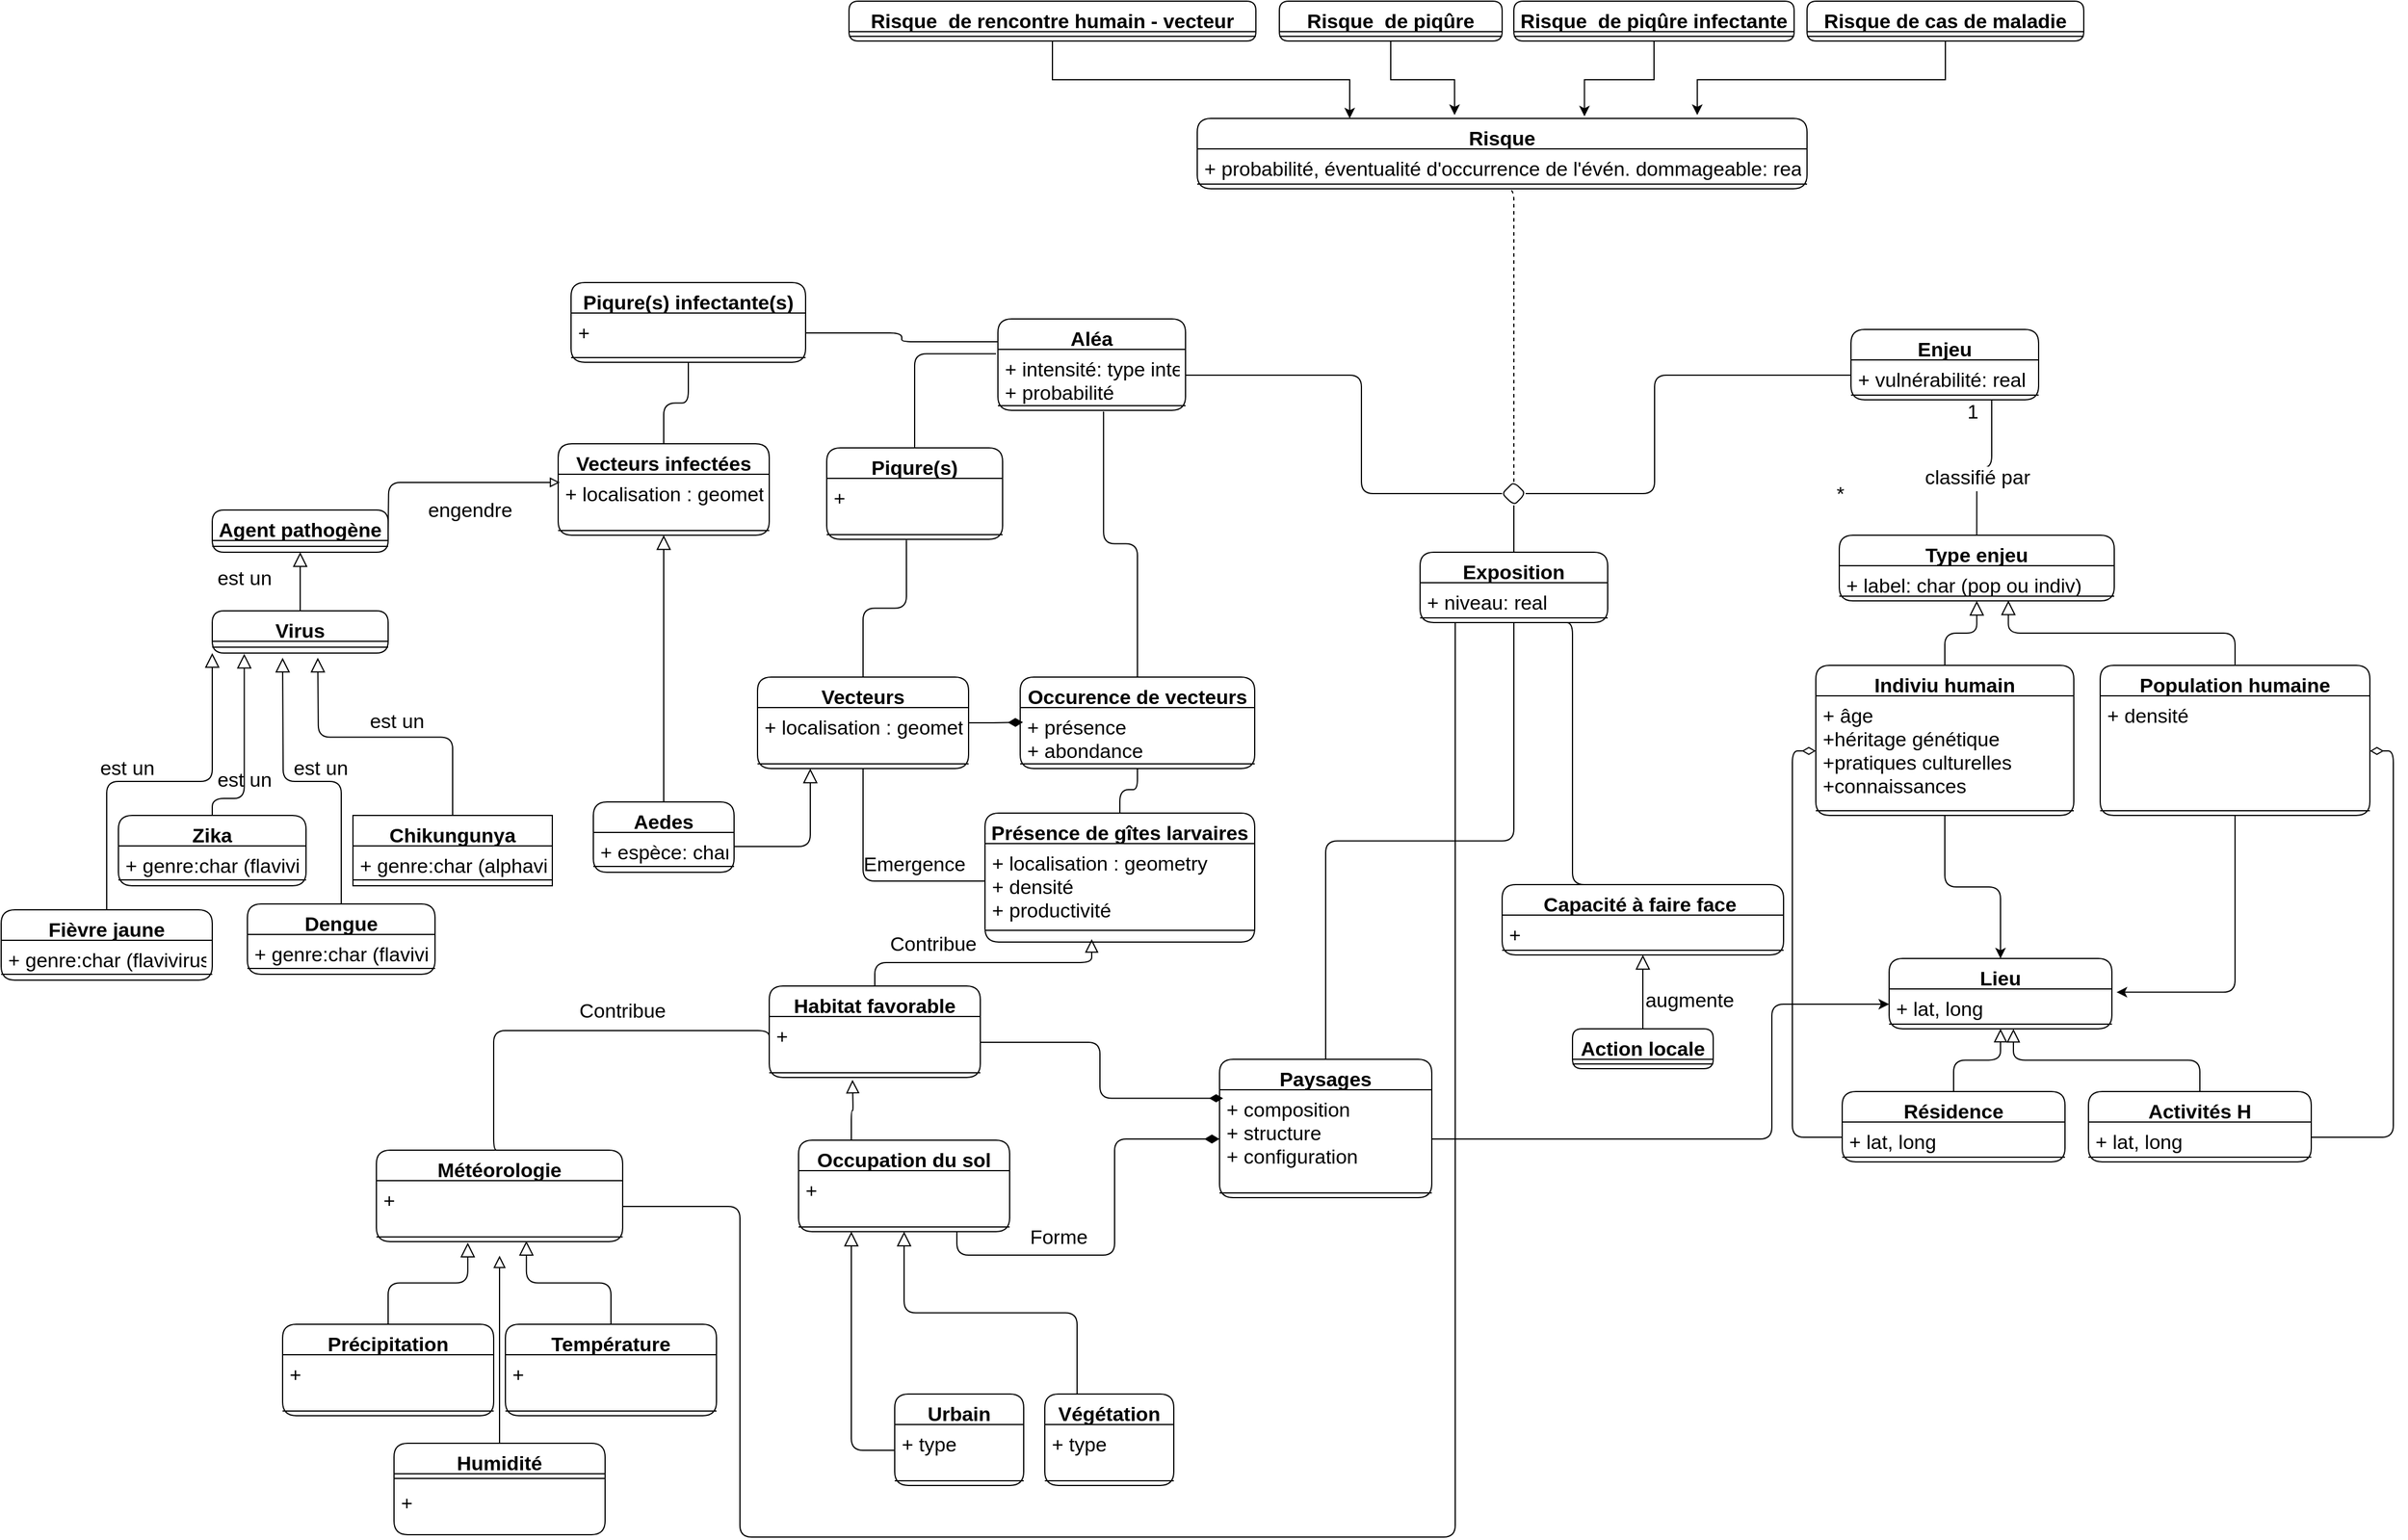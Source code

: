 <mxfile version="20.0.4" type="github">
  <diagram id="Etl3nPAd18TX28ZEUpS_" name="Page-1">
    <mxGraphModel dx="4933" dy="2877" grid="1" gridSize="13" guides="1" tooltips="1" connect="1" arrows="1" fold="1" page="1" pageScale="1" pageWidth="1169" pageHeight="827" math="0" shadow="0">
      <root>
        <mxCell id="0" />
        <mxCell id="1" parent="0" />
        <mxCell id="zQnf5BKZiq_Y63WzG17X-1" value="Exposition" style="swimlane;fontStyle=1;align=center;verticalAlign=top;childLayout=stackLayout;horizontal=1;startSize=26;horizontalStack=0;resizeParent=1;resizeParentMax=0;resizeLast=0;collapsible=1;marginBottom=0;rounded=1;fontSize=17;" parent="1" vertex="1">
          <mxGeometry x="-20" y="-650" width="160" height="60" as="geometry">
            <mxRectangle x="600" y="310" width="90" height="26" as="alternateBounds" />
          </mxGeometry>
        </mxCell>
        <mxCell id="zQnf5BKZiq_Y63WzG17X-2" value="+ niveau: real" style="text;strokeColor=none;fillColor=none;align=left;verticalAlign=top;spacingLeft=4;spacingRight=4;overflow=hidden;rotatable=0;points=[[0,0.5],[1,0.5]];portConstraint=eastwest;rounded=1;fontSize=17;" parent="zQnf5BKZiq_Y63WzG17X-1" vertex="1">
          <mxGeometry y="26" width="160" height="26" as="geometry" />
        </mxCell>
        <mxCell id="zQnf5BKZiq_Y63WzG17X-3" value="" style="line;strokeWidth=1;fillColor=none;align=left;verticalAlign=middle;spacingTop=-1;spacingLeft=3;spacingRight=3;rotatable=0;labelPosition=right;points=[];portConstraint=eastwest;rounded=1;fontSize=17;" parent="zQnf5BKZiq_Y63WzG17X-1" vertex="1">
          <mxGeometry y="52" width="160" height="8" as="geometry" />
        </mxCell>
        <mxCell id="zQnf5BKZiq_Y63WzG17X-4" style="edgeStyle=orthogonalEdgeStyle;shape=connector;orthogonalLoop=1;jettySize=auto;html=1;entryX=0.5;entryY=0;entryDx=0;entryDy=0;fontFamily=Helvetica;fontSize=17;endArrow=none;endFill=0;exitX=0.75;exitY=1;exitDx=0;exitDy=0;rounded=1;" parent="1" source="zQnf5BKZiq_Y63WzG17X-6" target="zQnf5BKZiq_Y63WzG17X-20" edge="1">
          <mxGeometry relative="1" as="geometry" />
        </mxCell>
        <mxCell id="zQnf5BKZiq_Y63WzG17X-5" value="classifié par" style="edgeLabel;html=1;align=center;verticalAlign=middle;resizable=0;points=[];fontSize=17;fontFamily=Helvetica;rounded=1;" parent="zQnf5BKZiq_Y63WzG17X-4" vertex="1" connectable="0">
          <mxGeometry x="0.234" relative="1" as="geometry">
            <mxPoint as="offset" />
          </mxGeometry>
        </mxCell>
        <mxCell id="zQnf5BKZiq_Y63WzG17X-6" value="Enjeu" style="swimlane;fontStyle=1;align=center;verticalAlign=top;childLayout=stackLayout;horizontal=1;startSize=26;horizontalStack=0;resizeParent=1;resizeParentMax=0;resizeLast=0;collapsible=1;marginBottom=0;rounded=1;fontSize=17;" parent="1" vertex="1">
          <mxGeometry x="347.5" y="-840" width="160" height="60" as="geometry" />
        </mxCell>
        <mxCell id="zQnf5BKZiq_Y63WzG17X-7" value="+ vulnérabilité: real" style="text;strokeColor=none;fillColor=none;align=left;verticalAlign=top;spacingLeft=4;spacingRight=4;overflow=hidden;rotatable=0;points=[[0,0.5],[1,0.5]];portConstraint=eastwest;rounded=1;fontSize=17;" parent="zQnf5BKZiq_Y63WzG17X-6" vertex="1">
          <mxGeometry y="26" width="160" height="26" as="geometry" />
        </mxCell>
        <mxCell id="zQnf5BKZiq_Y63WzG17X-8" value="" style="line;strokeWidth=1;fillColor=none;align=left;verticalAlign=middle;spacingTop=-1;spacingLeft=3;spacingRight=3;rotatable=0;labelPosition=right;points=[];portConstraint=eastwest;rounded=1;fontSize=17;" parent="zQnf5BKZiq_Y63WzG17X-6" vertex="1">
          <mxGeometry y="52" width="160" height="8" as="geometry" />
        </mxCell>
        <mxCell id="zQnf5BKZiq_Y63WzG17X-9" value="Aléa" style="swimlane;fontStyle=1;align=center;verticalAlign=top;childLayout=stackLayout;horizontal=1;startSize=26;horizontalStack=0;resizeParent=1;resizeParentMax=0;resizeLast=0;collapsible=1;marginBottom=0;rounded=1;fontSize=17;" parent="1" vertex="1">
          <mxGeometry x="-380" y="-849" width="160" height="78" as="geometry" />
        </mxCell>
        <mxCell id="zQnf5BKZiq_Y63WzG17X-10" value="+ intensité: type intensité&#xa;+ probabilité" style="text;strokeColor=none;fillColor=none;align=left;verticalAlign=top;spacingLeft=4;spacingRight=4;overflow=hidden;rotatable=0;points=[[0,0.5],[1,0.5]];portConstraint=eastwest;rounded=1;fontSize=17;" parent="zQnf5BKZiq_Y63WzG17X-9" vertex="1">
          <mxGeometry y="26" width="160" height="44" as="geometry" />
        </mxCell>
        <mxCell id="zQnf5BKZiq_Y63WzG17X-11" value="" style="line;strokeWidth=1;fillColor=none;align=left;verticalAlign=middle;spacingTop=-1;spacingLeft=3;spacingRight=3;rotatable=0;labelPosition=right;points=[];portConstraint=eastwest;rounded=1;fontSize=17;" parent="zQnf5BKZiq_Y63WzG17X-9" vertex="1">
          <mxGeometry y="70" width="160" height="8" as="geometry" />
        </mxCell>
        <mxCell id="zQnf5BKZiq_Y63WzG17X-12" style="edgeStyle=orthogonalEdgeStyle;orthogonalLoop=1;jettySize=auto;html=1;exitX=0.5;exitY=0;exitDx=0;exitDy=0;endArrow=none;endFill=0;dashed=1;entryX=0.5;entryY=1;entryDx=0;entryDy=0;rounded=1;fontSize=17;" parent="1" source="zQnf5BKZiq_Y63WzG17X-14" target="zQnf5BKZiq_Y63WzG17X-17" edge="1">
          <mxGeometry relative="1" as="geometry">
            <mxPoint x="60" y="-790" as="targetPoint" />
            <Array as="points">
              <mxPoint x="60" y="-750" />
              <mxPoint x="60" y="-750" />
            </Array>
          </mxGeometry>
        </mxCell>
        <mxCell id="zQnf5BKZiq_Y63WzG17X-13" style="edgeStyle=elbowEdgeStyle;orthogonalLoop=1;jettySize=auto;html=1;exitX=1;exitY=0.5;exitDx=0;exitDy=0;endArrow=none;endFill=0;rounded=1;fontSize=17;" parent="1" source="zQnf5BKZiq_Y63WzG17X-14" target="zQnf5BKZiq_Y63WzG17X-7" edge="1">
          <mxGeometry relative="1" as="geometry">
            <mxPoint x="210" y="-755" as="targetPoint" />
            <Array as="points">
              <mxPoint x="180" y="-700" />
            </Array>
          </mxGeometry>
        </mxCell>
        <mxCell id="zQnf5BKZiq_Y63WzG17X-14" value="" style="rhombus;aspect=fixed;rounded=1;fontSize=17;" parent="1" vertex="1">
          <mxGeometry x="50" y="-710" width="20" height="20" as="geometry" />
        </mxCell>
        <mxCell id="zQnf5BKZiq_Y63WzG17X-15" value="" style="endArrow=none;html=1;align=center;verticalAlign=bottom;labelBackgroundColor=none;edgeStyle=elbowEdgeStyle;rounded=1;fontSize=17;" parent="1" source="zQnf5BKZiq_Y63WzG17X-10" target="zQnf5BKZiq_Y63WzG17X-14" edge="1">
          <mxGeometry relative="1" as="geometry">
            <mxPoint x="-140" y="-700" as="sourcePoint" />
            <Array as="points">
              <mxPoint x="-70" y="-700" />
              <mxPoint x="-50" y="-700" />
            </Array>
          </mxGeometry>
        </mxCell>
        <mxCell id="zQnf5BKZiq_Y63WzG17X-16" value="" style="endArrow=none;html=1;align=center;verticalAlign=bottom;labelBackgroundColor=none;entryX=0.5;entryY=0;entryDx=0;entryDy=0;edgeStyle=elbowEdgeStyle;elbow=vertical;rounded=1;fontSize=17;" parent="1" source="zQnf5BKZiq_Y63WzG17X-14" target="zQnf5BKZiq_Y63WzG17X-1" edge="1">
          <mxGeometry relative="1" as="geometry">
            <mxPoint x="130" y="-700" as="targetPoint" />
          </mxGeometry>
        </mxCell>
        <mxCell id="zQnf5BKZiq_Y63WzG17X-17" value="Risque" style="swimlane;fontStyle=1;align=center;verticalAlign=top;childLayout=stackLayout;horizontal=1;startSize=26;horizontalStack=0;resizeParent=1;resizeParentMax=0;resizeLast=0;collapsible=1;marginBottom=0;rounded=1;fontSize=17;" parent="1" vertex="1">
          <mxGeometry x="-210" y="-1020" width="520" height="60" as="geometry" />
        </mxCell>
        <mxCell id="zQnf5BKZiq_Y63WzG17X-18" value="+ probabilité, éventualité d&#39;occurrence de l&#39;évén. dommageable: real" style="text;strokeColor=none;fillColor=none;align=left;verticalAlign=top;spacingLeft=4;spacingRight=4;overflow=hidden;rotatable=0;points=[[0,0.5],[1,0.5]];portConstraint=eastwest;rounded=1;fontSize=17;" parent="zQnf5BKZiq_Y63WzG17X-17" vertex="1">
          <mxGeometry y="26" width="520" height="26" as="geometry" />
        </mxCell>
        <mxCell id="zQnf5BKZiq_Y63WzG17X-19" value="" style="line;strokeWidth=1;fillColor=none;align=left;verticalAlign=middle;spacingTop=-1;spacingLeft=3;spacingRight=3;rotatable=0;labelPosition=right;points=[];portConstraint=eastwest;rounded=1;fontSize=17;" parent="zQnf5BKZiq_Y63WzG17X-17" vertex="1">
          <mxGeometry y="52" width="520" height="8" as="geometry" />
        </mxCell>
        <mxCell id="zQnf5BKZiq_Y63WzG17X-20" value="Type enjeu" style="swimlane;fontStyle=1;align=center;verticalAlign=top;childLayout=stackLayout;horizontal=1;startSize=26;horizontalStack=0;resizeParent=1;resizeParentMax=0;resizeLast=0;collapsible=1;marginBottom=0;rounded=1;fontSize=17;" parent="1" vertex="1">
          <mxGeometry x="337.5" y="-664.5" width="234.5" height="56" as="geometry" />
        </mxCell>
        <mxCell id="zQnf5BKZiq_Y63WzG17X-21" value="+ label: char (pop ou indiv)" style="text;strokeColor=none;fillColor=none;align=left;verticalAlign=top;spacingLeft=4;spacingRight=4;overflow=hidden;rotatable=0;points=[[0,0.5],[1,0.5]];portConstraint=eastwest;rounded=1;fontSize=17;" parent="zQnf5BKZiq_Y63WzG17X-20" vertex="1">
          <mxGeometry y="26" width="234.5" height="22" as="geometry" />
        </mxCell>
        <mxCell id="zQnf5BKZiq_Y63WzG17X-22" value="" style="line;strokeWidth=1;fillColor=none;align=left;verticalAlign=middle;spacingTop=-1;spacingLeft=3;spacingRight=3;rotatable=0;labelPosition=right;points=[];portConstraint=eastwest;rounded=1;fontSize=17;" parent="zQnf5BKZiq_Y63WzG17X-20" vertex="1">
          <mxGeometry y="48" width="234.5" height="8" as="geometry" />
        </mxCell>
        <mxCell id="zQnf5BKZiq_Y63WzG17X-23" value="1" style="text;html=1;align=center;verticalAlign=middle;resizable=0;points=[];autosize=1;strokeColor=none;fillColor=none;fontSize=17;fontFamily=Helvetica;rounded=1;" parent="1" vertex="1">
          <mxGeometry x="431" y="-789" width="39" height="39" as="geometry" />
        </mxCell>
        <mxCell id="zQnf5BKZiq_Y63WzG17X-24" value="*" style="text;html=1;align=center;verticalAlign=middle;resizable=0;points=[];autosize=1;strokeColor=none;fillColor=none;fontSize=17;fontFamily=Helvetica;rounded=1;" parent="1" vertex="1">
          <mxGeometry x="318.5" y="-719" width="39" height="39" as="geometry" />
        </mxCell>
        <mxCell id="zQnf5BKZiq_Y63WzG17X-25" style="edgeStyle=orthogonalEdgeStyle;rounded=1;orthogonalLoop=1;jettySize=auto;html=1;exitX=0.5;exitY=0;exitDx=0;exitDy=0;entryX=0.563;entryY=1.125;entryDx=0;entryDy=0;entryPerimeter=0;fontSize=17;endArrow=none;endFill=0;" parent="1" source="zQnf5BKZiq_Y63WzG17X-26" target="zQnf5BKZiq_Y63WzG17X-11" edge="1">
          <mxGeometry relative="1" as="geometry" />
        </mxCell>
        <mxCell id="zQnf5BKZiq_Y63WzG17X-26" value="Occurence de vecteurs" style="swimlane;fontStyle=1;align=center;verticalAlign=top;childLayout=stackLayout;horizontal=1;startSize=26;horizontalStack=0;resizeParent=1;resizeParentMax=0;resizeLast=0;collapsible=1;marginBottom=0;rounded=1;fontSize=17;" parent="1" vertex="1">
          <mxGeometry x="-361" y="-543.5" width="200" height="78" as="geometry" />
        </mxCell>
        <mxCell id="zQnf5BKZiq_Y63WzG17X-27" value="+ présence&#xa;+ abondance&#xa;&#xa;" style="text;strokeColor=none;fillColor=none;align=left;verticalAlign=top;spacingLeft=4;spacingRight=4;overflow=hidden;rotatable=0;points=[[0,0.5],[1,0.5]];portConstraint=eastwest;rounded=1;fontSize=17;" parent="zQnf5BKZiq_Y63WzG17X-26" vertex="1">
          <mxGeometry y="26" width="200" height="44" as="geometry" />
        </mxCell>
        <mxCell id="zQnf5BKZiq_Y63WzG17X-28" value="" style="line;strokeWidth=1;fillColor=none;align=left;verticalAlign=middle;spacingTop=-1;spacingLeft=3;spacingRight=3;rotatable=0;labelPosition=right;points=[];portConstraint=eastwest;rounded=1;fontSize=17;" parent="zQnf5BKZiq_Y63WzG17X-26" vertex="1">
          <mxGeometry y="70" width="200" height="8" as="geometry" />
        </mxCell>
        <mxCell id="zQnf5BKZiq_Y63WzG17X-29" style="edgeStyle=orthogonalEdgeStyle;rounded=1;orthogonalLoop=1;jettySize=auto;html=1;exitX=0.5;exitY=0;exitDx=0;exitDy=0;entryX=-0.01;entryY=0.086;entryDx=0;entryDy=0;entryPerimeter=0;fontSize=17;endArrow=none;endFill=0;" parent="1" source="zQnf5BKZiq_Y63WzG17X-30" target="zQnf5BKZiq_Y63WzG17X-10" edge="1">
          <mxGeometry relative="1" as="geometry" />
        </mxCell>
        <mxCell id="zQnf5BKZiq_Y63WzG17X-30" value="Piqure(s)" style="swimlane;fontStyle=1;align=center;verticalAlign=top;childLayout=stackLayout;horizontal=1;startSize=26;horizontalStack=0;resizeParent=1;resizeParentMax=0;resizeLast=0;collapsible=1;marginBottom=0;rounded=1;fontSize=17;" parent="1" vertex="1">
          <mxGeometry x="-526" y="-739" width="150" height="78" as="geometry" />
        </mxCell>
        <mxCell id="zQnf5BKZiq_Y63WzG17X-31" value="+ " style="text;strokeColor=none;fillColor=none;align=left;verticalAlign=top;spacingLeft=4;spacingRight=4;overflow=hidden;rotatable=0;points=[[0,0.5],[1,0.5]];portConstraint=eastwest;rounded=1;fontSize=17;" parent="zQnf5BKZiq_Y63WzG17X-30" vertex="1">
          <mxGeometry y="26" width="150" height="44" as="geometry" />
        </mxCell>
        <mxCell id="zQnf5BKZiq_Y63WzG17X-32" value="" style="line;strokeWidth=1;fillColor=none;align=left;verticalAlign=middle;spacingTop=-1;spacingLeft=3;spacingRight=3;rotatable=0;labelPosition=right;points=[];portConstraint=eastwest;rounded=1;fontSize=17;" parent="zQnf5BKZiq_Y63WzG17X-30" vertex="1">
          <mxGeometry y="70" width="150" height="8" as="geometry" />
        </mxCell>
        <mxCell id="zQnf5BKZiq_Y63WzG17X-33" value="Piqure(s) infectante(s)" style="swimlane;fontStyle=1;align=center;verticalAlign=top;childLayout=stackLayout;horizontal=1;startSize=26;horizontalStack=0;resizeParent=1;resizeParentMax=0;resizeLast=0;collapsible=1;marginBottom=0;rounded=1;fontSize=17;" parent="1" vertex="1">
          <mxGeometry x="-744" y="-880" width="200" height="68" as="geometry">
            <mxRectangle x="-430" y="200" width="180" height="26" as="alternateBounds" />
          </mxGeometry>
        </mxCell>
        <mxCell id="zQnf5BKZiq_Y63WzG17X-34" value="+" style="text;strokeColor=none;fillColor=none;align=left;verticalAlign=top;spacingLeft=4;spacingRight=4;overflow=hidden;rotatable=0;points=[[0,0.5],[1,0.5]];portConstraint=eastwest;rounded=1;fontSize=17;" parent="zQnf5BKZiq_Y63WzG17X-33" vertex="1">
          <mxGeometry y="26" width="200" height="34" as="geometry" />
        </mxCell>
        <mxCell id="zQnf5BKZiq_Y63WzG17X-35" value="" style="line;strokeWidth=1;fillColor=none;align=left;verticalAlign=middle;spacingTop=-1;spacingLeft=3;spacingRight=3;rotatable=0;labelPosition=right;points=[];portConstraint=eastwest;rounded=1;fontSize=17;" parent="zQnf5BKZiq_Y63WzG17X-33" vertex="1">
          <mxGeometry y="60" width="200" height="8" as="geometry" />
        </mxCell>
        <mxCell id="zQnf5BKZiq_Y63WzG17X-36" style="edgeStyle=orthogonalEdgeStyle;rounded=1;orthogonalLoop=1;jettySize=auto;html=1;exitX=0.5;exitY=0;exitDx=0;exitDy=0;entryX=0.5;entryY=1;entryDx=0;entryDy=0;fontSize=17;endArrow=none;endFill=0;" parent="1" source="zQnf5BKZiq_Y63WzG17X-37" target="zQnf5BKZiq_Y63WzG17X-26" edge="1">
          <mxGeometry relative="1" as="geometry" />
        </mxCell>
        <mxCell id="zQnf5BKZiq_Y63WzG17X-37" value="Présence de gîtes larvaires" style="swimlane;fontStyle=1;align=center;verticalAlign=top;childLayout=stackLayout;horizontal=1;startSize=26;horizontalStack=0;resizeParent=1;resizeParentMax=0;resizeLast=0;collapsible=1;marginBottom=0;rounded=1;fontSize=17;" parent="1" vertex="1">
          <mxGeometry x="-391" y="-427.5" width="230" height="110" as="geometry" />
        </mxCell>
        <mxCell id="zQnf5BKZiq_Y63WzG17X-38" value="+ localisation : geometry&#xa;+ densité&#xa;+ productivité&#xa;" style="text;strokeColor=none;fillColor=none;align=left;verticalAlign=top;spacingLeft=4;spacingRight=4;overflow=hidden;rotatable=0;points=[[0,0.5],[1,0.5]];portConstraint=eastwest;rounded=1;fontSize=17;" parent="zQnf5BKZiq_Y63WzG17X-37" vertex="1">
          <mxGeometry y="26" width="230" height="64" as="geometry" />
        </mxCell>
        <mxCell id="zQnf5BKZiq_Y63WzG17X-39" value="" style="line;strokeWidth=1;fillColor=none;align=left;verticalAlign=middle;spacingTop=-1;spacingLeft=3;spacingRight=3;rotatable=0;labelPosition=right;points=[];portConstraint=eastwest;rounded=1;fontSize=17;" parent="zQnf5BKZiq_Y63WzG17X-37" vertex="1">
          <mxGeometry y="90" width="230" height="20" as="geometry" />
        </mxCell>
        <mxCell id="zQnf5BKZiq_Y63WzG17X-41" style="edgeStyle=orthogonalEdgeStyle;rounded=1;orthogonalLoop=1;jettySize=auto;html=1;exitX=0.75;exitY=1;exitDx=0;exitDy=0;entryX=0;entryY=0.5;entryDx=0;entryDy=0;fontSize=17;endArrow=diamondThin;endFill=1;endSize=10;" parent="1" source="zQnf5BKZiq_Y63WzG17X-42" target="zQnf5BKZiq_Y63WzG17X-74" edge="1">
          <mxGeometry relative="1" as="geometry" />
        </mxCell>
        <mxCell id="zQnf5BKZiq_Y63WzG17X-196" style="edgeStyle=orthogonalEdgeStyle;curved=0;rounded=1;sketch=0;orthogonalLoop=1;jettySize=auto;html=1;exitX=0.25;exitY=0;exitDx=0;exitDy=0;endArrow=block;endFill=0;endSize=9;fontSize=17;" parent="1" source="zQnf5BKZiq_Y63WzG17X-42" edge="1">
          <mxGeometry relative="1" as="geometry">
            <mxPoint x="-504" y="-200" as="targetPoint" />
          </mxGeometry>
        </mxCell>
        <mxCell id="zQnf5BKZiq_Y63WzG17X-42" value="Occupation du sol" style="swimlane;fontStyle=1;align=center;verticalAlign=top;childLayout=stackLayout;horizontal=1;startSize=26;horizontalStack=0;resizeParent=1;resizeParentMax=0;resizeLast=0;collapsible=1;marginBottom=0;rounded=1;fontSize=17;" parent="1" vertex="1">
          <mxGeometry x="-550" y="-148.5" width="180" height="78" as="geometry" />
        </mxCell>
        <mxCell id="zQnf5BKZiq_Y63WzG17X-43" value="+" style="text;strokeColor=none;fillColor=none;align=left;verticalAlign=top;spacingLeft=4;spacingRight=4;overflow=hidden;rotatable=0;points=[[0,0.5],[1,0.5]];portConstraint=eastwest;rounded=1;fontSize=17;" parent="zQnf5BKZiq_Y63WzG17X-42" vertex="1">
          <mxGeometry y="26" width="180" height="44" as="geometry" />
        </mxCell>
        <mxCell id="zQnf5BKZiq_Y63WzG17X-44" value="" style="line;strokeWidth=1;fillColor=none;align=left;verticalAlign=middle;spacingTop=-1;spacingLeft=3;spacingRight=3;rotatable=0;labelPosition=right;points=[];portConstraint=eastwest;rounded=1;fontSize=17;" parent="zQnf5BKZiq_Y63WzG17X-42" vertex="1">
          <mxGeometry y="70" width="180" height="8" as="geometry" />
        </mxCell>
        <mxCell id="zQnf5BKZiq_Y63WzG17X-46" style="edgeStyle=orthogonalEdgeStyle;orthogonalLoop=1;jettySize=auto;html=1;exitX=0.5;exitY=0;exitDx=0;exitDy=0;entryX=0;entryY=0.5;entryDx=0;entryDy=0;endArrow=none;endFill=0;rounded=1;fontSize=17;" parent="1" source="zQnf5BKZiq_Y63WzG17X-47" target="zQnf5BKZiq_Y63WzG17X-198" edge="1">
          <mxGeometry relative="1" as="geometry">
            <Array as="points">
              <mxPoint x="-810" y="-140" />
              <mxPoint x="-810" y="-242" />
              <mxPoint x="-575" y="-242" />
            </Array>
          </mxGeometry>
        </mxCell>
        <mxCell id="zQnf5BKZiq_Y63WzG17X-47" value="Météorologie" style="swimlane;fontStyle=1;align=center;verticalAlign=top;childLayout=stackLayout;horizontal=1;startSize=26;horizontalStack=0;resizeParent=1;resizeParentMax=0;resizeLast=0;collapsible=1;marginBottom=0;rounded=1;fontSize=17;" parent="1" vertex="1">
          <mxGeometry x="-910" y="-140" width="210" height="78" as="geometry" />
        </mxCell>
        <mxCell id="zQnf5BKZiq_Y63WzG17X-48" value="+" style="text;strokeColor=none;fillColor=none;align=left;verticalAlign=top;spacingLeft=4;spacingRight=4;overflow=hidden;rotatable=0;points=[[0,0.5],[1,0.5]];portConstraint=eastwest;rounded=1;fontSize=17;" parent="zQnf5BKZiq_Y63WzG17X-47" vertex="1">
          <mxGeometry y="26" width="210" height="44" as="geometry" />
        </mxCell>
        <mxCell id="zQnf5BKZiq_Y63WzG17X-49" value="" style="line;strokeWidth=1;fillColor=none;align=left;verticalAlign=middle;spacingTop=-1;spacingLeft=3;spacingRight=3;rotatable=0;labelPosition=right;points=[];portConstraint=eastwest;rounded=1;fontSize=17;" parent="zQnf5BKZiq_Y63WzG17X-47" vertex="1">
          <mxGeometry y="70" width="210" height="8" as="geometry" />
        </mxCell>
        <mxCell id="zQnf5BKZiq_Y63WzG17X-51" style="edgeStyle=orthogonalEdgeStyle;orthogonalLoop=1;jettySize=auto;html=1;exitX=0.5;exitY=0;exitDx=0;exitDy=0;endArrow=block;endFill=0;rounded=1;fontSize=17;endSize=10;entryX=0.609;entryY=0.929;entryDx=0;entryDy=0;entryPerimeter=0;" parent="1" source="zQnf5BKZiq_Y63WzG17X-52" target="zQnf5BKZiq_Y63WzG17X-49" edge="1">
          <mxGeometry relative="1" as="geometry">
            <mxPoint x="-780" y="-34" as="targetPoint" />
          </mxGeometry>
        </mxCell>
        <mxCell id="zQnf5BKZiq_Y63WzG17X-52" value="Température" style="swimlane;fontStyle=1;align=center;verticalAlign=top;childLayout=stackLayout;horizontal=1;startSize=26;horizontalStack=0;resizeParent=1;resizeParentMax=0;resizeLast=0;collapsible=1;marginBottom=0;rounded=1;fontSize=17;" parent="1" vertex="1">
          <mxGeometry x="-800" y="8.5" width="180" height="78" as="geometry" />
        </mxCell>
        <mxCell id="zQnf5BKZiq_Y63WzG17X-53" value="+" style="text;strokeColor=none;fillColor=none;align=left;verticalAlign=top;spacingLeft=4;spacingRight=4;overflow=hidden;rotatable=0;points=[[0,0.5],[1,0.5]];portConstraint=eastwest;rounded=1;fontSize=17;" parent="zQnf5BKZiq_Y63WzG17X-52" vertex="1">
          <mxGeometry y="26" width="180" height="44" as="geometry" />
        </mxCell>
        <mxCell id="zQnf5BKZiq_Y63WzG17X-54" value="" style="line;strokeWidth=1;fillColor=none;align=left;verticalAlign=middle;spacingTop=-1;spacingLeft=3;spacingRight=3;rotatable=0;labelPosition=right;points=[];portConstraint=eastwest;rounded=1;fontSize=17;" parent="zQnf5BKZiq_Y63WzG17X-52" vertex="1">
          <mxGeometry y="70" width="180" height="8" as="geometry" />
        </mxCell>
        <mxCell id="zQnf5BKZiq_Y63WzG17X-55" value="Agent pathogène" style="swimlane;fontStyle=1;align=center;verticalAlign=top;childLayout=stackLayout;horizontal=1;startSize=26;horizontalStack=0;resizeParent=1;resizeParentMax=0;resizeLast=0;collapsible=1;marginBottom=0;rounded=1;fontSize=17;" parent="1" vertex="1">
          <mxGeometry x="-1050" y="-686" width="150" height="36" as="geometry" />
        </mxCell>
        <mxCell id="zQnf5BKZiq_Y63WzG17X-56" value="" style="line;strokeWidth=1;fillColor=none;align=left;verticalAlign=middle;spacingTop=-1;spacingLeft=3;spacingRight=3;rotatable=0;labelPosition=right;points=[];portConstraint=eastwest;rounded=1;fontSize=17;" parent="zQnf5BKZiq_Y63WzG17X-55" vertex="1">
          <mxGeometry y="26" width="150" height="10" as="geometry" />
        </mxCell>
        <mxCell id="zQnf5BKZiq_Y63WzG17X-57" style="edgeStyle=orthogonalEdgeStyle;orthogonalLoop=1;jettySize=auto;html=1;entryX=0.008;entryY=0.158;entryDx=0;entryDy=0;endArrow=block;endFill=0;rounded=1;fontSize=17;entryPerimeter=0;" parent="1" target="zQnf5BKZiq_Y63WzG17X-146" edge="1">
          <mxGeometry relative="1" as="geometry">
            <mxPoint x="-900" y="-667" as="sourcePoint" />
          </mxGeometry>
        </mxCell>
        <mxCell id="zQnf5BKZiq_Y63WzG17X-58" style="edgeStyle=orthogonalEdgeStyle;orthogonalLoop=1;jettySize=auto;html=1;entryX=0.012;entryY=0.285;entryDx=0;entryDy=0;entryPerimeter=0;endArrow=diamondThin;endFill=1;rounded=1;fontSize=17;endSize=10;" parent="1" source="zQnf5BKZiq_Y63WzG17X-60" target="zQnf5BKZiq_Y63WzG17X-27" edge="1">
          <mxGeometry relative="1" as="geometry" />
        </mxCell>
        <mxCell id="zQnf5BKZiq_Y63WzG17X-59" style="edgeStyle=orthogonalEdgeStyle;rounded=1;orthogonalLoop=1;jettySize=auto;html=1;exitX=0.5;exitY=0;exitDx=0;exitDy=0;fontSize=17;endArrow=none;endFill=0;entryX=0.453;entryY=1.077;entryDx=0;entryDy=0;entryPerimeter=0;" parent="1" source="zQnf5BKZiq_Y63WzG17X-60" target="zQnf5BKZiq_Y63WzG17X-32" edge="1">
          <mxGeometry relative="1" as="geometry">
            <mxPoint x="-495.143" y="-760" as="targetPoint" />
          </mxGeometry>
        </mxCell>
        <mxCell id="zQnf5BKZiq_Y63WzG17X-60" value="Vecteurs" style="swimlane;fontStyle=1;align=center;verticalAlign=top;childLayout=stackLayout;horizontal=1;startSize=26;horizontalStack=0;resizeParent=1;resizeParentMax=0;resizeLast=0;collapsible=1;marginBottom=0;rounded=1;fontSize=17;" parent="1" vertex="1">
          <mxGeometry x="-585" y="-543.5" width="180" height="78" as="geometry" />
        </mxCell>
        <mxCell id="zQnf5BKZiq_Y63WzG17X-61" value="+ localisation : geometry&#xa;" style="text;strokeColor=none;fillColor=none;align=left;verticalAlign=top;spacingLeft=4;spacingRight=4;overflow=hidden;rotatable=0;points=[[0,0.5],[1,0.5]];portConstraint=eastwest;rounded=1;fontSize=17;" parent="zQnf5BKZiq_Y63WzG17X-60" vertex="1">
          <mxGeometry y="26" width="180" height="44" as="geometry" />
        </mxCell>
        <mxCell id="zQnf5BKZiq_Y63WzG17X-62" value="" style="line;strokeWidth=1;fillColor=none;align=left;verticalAlign=middle;spacingTop=-1;spacingLeft=3;spacingRight=3;rotatable=0;labelPosition=right;points=[];portConstraint=eastwest;rounded=1;fontSize=17;" parent="zQnf5BKZiq_Y63WzG17X-60" vertex="1">
          <mxGeometry y="70" width="180" height="8" as="geometry" />
        </mxCell>
        <mxCell id="zQnf5BKZiq_Y63WzG17X-63" style="edgeStyle=orthogonalEdgeStyle;rounded=1;orthogonalLoop=1;jettySize=auto;html=1;exitX=0.5;exitY=0;exitDx=0;exitDy=0;entryX=0.5;entryY=1;entryDx=0;entryDy=0;fontSize=17;endArrow=block;endFill=0;endSize=10;" parent="1" source="zQnf5BKZiq_Y63WzG17X-64" target="zQnf5BKZiq_Y63WzG17X-145" edge="1">
          <mxGeometry relative="1" as="geometry" />
        </mxCell>
        <mxCell id="zQnf5BKZiq_Y63WzG17X-64" value="Aedes" style="swimlane;fontStyle=1;align=center;verticalAlign=top;childLayout=stackLayout;horizontal=1;startSize=26;horizontalStack=0;resizeParent=1;resizeParentMax=0;resizeLast=0;collapsible=1;marginBottom=0;rounded=1;fontSize=17;" parent="1" vertex="1">
          <mxGeometry x="-725" y="-437" width="120" height="60" as="geometry" />
        </mxCell>
        <mxCell id="zQnf5BKZiq_Y63WzG17X-65" value="+ espèce: char" style="text;strokeColor=none;fillColor=none;align=left;verticalAlign=top;spacingLeft=4;spacingRight=4;overflow=hidden;rotatable=0;points=[[0,0.5],[1,0.5]];portConstraint=eastwest;rounded=1;fontSize=17;" parent="zQnf5BKZiq_Y63WzG17X-64" vertex="1">
          <mxGeometry y="26" width="120" height="24" as="geometry" />
        </mxCell>
        <mxCell id="zQnf5BKZiq_Y63WzG17X-66" value="" style="line;strokeWidth=1;fillColor=none;align=left;verticalAlign=middle;spacingTop=-1;spacingLeft=3;spacingRight=3;rotatable=0;labelPosition=right;points=[];portConstraint=eastwest;rounded=1;fontSize=17;" parent="zQnf5BKZiq_Y63WzG17X-64" vertex="1">
          <mxGeometry y="50" width="120" height="10" as="geometry" />
        </mxCell>
        <mxCell id="zQnf5BKZiq_Y63WzG17X-67" value="Contribue" style="text;html=1;strokeColor=none;fillColor=none;align=center;verticalAlign=middle;whiteSpace=wrap;rounded=1;fontSize=17;" parent="1" vertex="1">
          <mxGeometry x="-465" y="-330" width="60" height="30" as="geometry" />
        </mxCell>
        <mxCell id="zQnf5BKZiq_Y63WzG17X-68" style="edgeStyle=orthogonalEdgeStyle;orthogonalLoop=1;jettySize=auto;html=1;exitX=0.5;exitY=0;exitDx=0;exitDy=0;entryX=0.371;entryY=1.107;entryDx=0;entryDy=0;endArrow=block;endFill=0;rounded=1;fontSize=17;endSize=10;entryPerimeter=0;" parent="1" source="zQnf5BKZiq_Y63WzG17X-69" target="zQnf5BKZiq_Y63WzG17X-49" edge="1">
          <mxGeometry relative="1" as="geometry" />
        </mxCell>
        <mxCell id="zQnf5BKZiq_Y63WzG17X-69" value="Précipitation" style="swimlane;fontStyle=1;align=center;verticalAlign=top;childLayout=stackLayout;horizontal=1;startSize=26;horizontalStack=0;resizeParent=1;resizeParentMax=0;resizeLast=0;collapsible=1;marginBottom=0;rounded=1;fontSize=17;" parent="1" vertex="1">
          <mxGeometry x="-990" y="8.5" width="180" height="78" as="geometry" />
        </mxCell>
        <mxCell id="zQnf5BKZiq_Y63WzG17X-70" value="+" style="text;strokeColor=none;fillColor=none;align=left;verticalAlign=top;spacingLeft=4;spacingRight=4;overflow=hidden;rotatable=0;points=[[0,0.5],[1,0.5]];portConstraint=eastwest;rounded=1;fontSize=17;" parent="zQnf5BKZiq_Y63WzG17X-69" vertex="1">
          <mxGeometry y="26" width="180" height="44" as="geometry" />
        </mxCell>
        <mxCell id="zQnf5BKZiq_Y63WzG17X-71" value="" style="line;strokeWidth=1;fillColor=none;align=left;verticalAlign=middle;spacingTop=-1;spacingLeft=3;spacingRight=3;rotatable=0;labelPosition=right;points=[];portConstraint=eastwest;rounded=1;fontSize=17;" parent="zQnf5BKZiq_Y63WzG17X-69" vertex="1">
          <mxGeometry y="70" width="180" height="8" as="geometry" />
        </mxCell>
        <mxCell id="zQnf5BKZiq_Y63WzG17X-72" value="Contribue" style="text;html=1;strokeColor=none;fillColor=none;align=center;verticalAlign=middle;whiteSpace=wrap;rounded=1;fontSize=17;" parent="1" vertex="1">
          <mxGeometry x="-730" y="-273.5" width="60" height="30" as="geometry" />
        </mxCell>
        <mxCell id="zQnf5BKZiq_Y63WzG17X-73" value="Paysages" style="swimlane;fontStyle=1;align=center;verticalAlign=top;childLayout=stackLayout;horizontal=1;startSize=26;horizontalStack=0;resizeParent=1;resizeParentMax=0;resizeLast=0;collapsible=1;marginBottom=0;rounded=1;fontSize=17;" parent="1" vertex="1">
          <mxGeometry x="-191" y="-217.5" width="181" height="118" as="geometry">
            <mxRectangle x="320" y="370" width="90" height="26" as="alternateBounds" />
          </mxGeometry>
        </mxCell>
        <mxCell id="zQnf5BKZiq_Y63WzG17X-74" value="+ composition&#xa;+ structure&#xa;+ configuration" style="text;strokeColor=none;fillColor=none;align=left;verticalAlign=top;spacingLeft=4;spacingRight=4;overflow=hidden;rotatable=0;points=[[0,0.5],[1,0.5]];portConstraint=eastwest;rounded=1;fontSize=17;" parent="zQnf5BKZiq_Y63WzG17X-73" vertex="1">
          <mxGeometry y="26" width="181" height="84" as="geometry" />
        </mxCell>
        <mxCell id="zQnf5BKZiq_Y63WzG17X-75" value="" style="line;strokeWidth=1;fillColor=none;align=left;verticalAlign=middle;spacingTop=-1;spacingLeft=3;spacingRight=3;rotatable=0;labelPosition=right;points=[];portConstraint=eastwest;rounded=1;fontSize=17;" parent="zQnf5BKZiq_Y63WzG17X-73" vertex="1">
          <mxGeometry y="110" width="181" height="8" as="geometry" />
        </mxCell>
        <mxCell id="zQnf5BKZiq_Y63WzG17X-76" value="Urbain" style="swimlane;fontStyle=1;align=center;verticalAlign=top;childLayout=stackLayout;horizontal=1;startSize=26;horizontalStack=0;resizeParent=1;resizeParentMax=0;resizeLast=0;collapsible=1;marginBottom=0;rounded=1;fontSize=17;" parent="1" vertex="1">
          <mxGeometry x="-468" y="68" width="110" height="78" as="geometry" />
        </mxCell>
        <mxCell id="zQnf5BKZiq_Y63WzG17X-77" value="+ type" style="text;strokeColor=none;fillColor=none;align=left;verticalAlign=top;spacingLeft=4;spacingRight=4;overflow=hidden;rotatable=0;points=[[0,0.5],[1,0.5]];portConstraint=eastwest;rounded=1;fontSize=17;" parent="zQnf5BKZiq_Y63WzG17X-76" vertex="1">
          <mxGeometry y="26" width="110" height="44" as="geometry" />
        </mxCell>
        <mxCell id="zQnf5BKZiq_Y63WzG17X-78" value="" style="line;strokeWidth=1;fillColor=none;align=left;verticalAlign=middle;spacingTop=-1;spacingLeft=3;spacingRight=3;rotatable=0;labelPosition=right;points=[];portConstraint=eastwest;rounded=1;fontSize=17;" parent="zQnf5BKZiq_Y63WzG17X-76" vertex="1">
          <mxGeometry y="70" width="110" height="8" as="geometry" />
        </mxCell>
        <mxCell id="zQnf5BKZiq_Y63WzG17X-79" style="edgeStyle=orthogonalEdgeStyle;rounded=1;orthogonalLoop=1;jettySize=auto;html=1;exitX=0.25;exitY=0;exitDx=0;exitDy=0;fontSize=17;endArrow=block;endFill=0;endSize=10;entryX=0.5;entryY=1;entryDx=0;entryDy=0;" parent="1" source="zQnf5BKZiq_Y63WzG17X-80" target="zQnf5BKZiq_Y63WzG17X-42" edge="1">
          <mxGeometry relative="1" as="geometry">
            <mxPoint x="-480" y="-170" as="targetPoint" />
          </mxGeometry>
        </mxCell>
        <mxCell id="zQnf5BKZiq_Y63WzG17X-80" value="Végétation" style="swimlane;fontStyle=1;align=center;verticalAlign=top;childLayout=stackLayout;horizontal=1;startSize=26;horizontalStack=0;resizeParent=1;resizeParentMax=0;resizeLast=0;collapsible=1;marginBottom=0;rounded=1;fontSize=17;" parent="1" vertex="1">
          <mxGeometry x="-340" y="68" width="110" height="78" as="geometry" />
        </mxCell>
        <mxCell id="zQnf5BKZiq_Y63WzG17X-81" value="+ type" style="text;strokeColor=none;fillColor=none;align=left;verticalAlign=top;spacingLeft=4;spacingRight=4;overflow=hidden;rotatable=0;points=[[0,0.5],[1,0.5]];portConstraint=eastwest;rounded=1;fontSize=17;" parent="zQnf5BKZiq_Y63WzG17X-80" vertex="1">
          <mxGeometry y="26" width="110" height="44" as="geometry" />
        </mxCell>
        <mxCell id="zQnf5BKZiq_Y63WzG17X-82" value="" style="line;strokeWidth=1;fillColor=none;align=left;verticalAlign=middle;spacingTop=-1;spacingLeft=3;spacingRight=3;rotatable=0;labelPosition=right;points=[];portConstraint=eastwest;rounded=1;fontSize=17;" parent="zQnf5BKZiq_Y63WzG17X-80" vertex="1">
          <mxGeometry y="70" width="110" height="8" as="geometry" />
        </mxCell>
        <mxCell id="zQnf5BKZiq_Y63WzG17X-83" style="edgeStyle=orthogonalEdgeStyle;rounded=1;orthogonalLoop=1;jettySize=auto;html=1;exitX=0;exitY=0.5;exitDx=0;exitDy=0;entryX=0.25;entryY=1;entryDx=0;entryDy=0;endArrow=block;endFill=0;fontSize=17;endSize=10;" parent="1" source="zQnf5BKZiq_Y63WzG17X-77" target="zQnf5BKZiq_Y63WzG17X-42" edge="1">
          <mxGeometry relative="1" as="geometry" />
        </mxCell>
        <mxCell id="zQnf5BKZiq_Y63WzG17X-84" style="edgeStyle=orthogonalEdgeStyle;curved=0;rounded=1;sketch=0;orthogonalLoop=1;jettySize=auto;html=1;exitX=0.5;exitY=0;exitDx=0;exitDy=0;entryX=0.5;entryY=1;entryDx=0;entryDy=0;endSize=8;endArrow=block;endFill=0;fontSize=17;" parent="1" edge="1">
          <mxGeometry relative="1" as="geometry">
            <mxPoint x="-805" y="-50.0" as="targetPoint" />
            <mxPoint x="-805.0" y="116" as="sourcePoint" />
          </mxGeometry>
        </mxCell>
        <mxCell id="zQnf5BKZiq_Y63WzG17X-85" value="Humidité" style="swimlane;fontStyle=1;align=center;verticalAlign=top;childLayout=stackLayout;horizontal=1;startSize=26;horizontalStack=0;resizeParent=1;resizeParentMax=0;resizeLast=0;collapsible=1;marginBottom=0;rounded=1;fontSize=17;" parent="1" vertex="1">
          <mxGeometry x="-895" y="110" width="180" height="78" as="geometry" />
        </mxCell>
        <mxCell id="zQnf5BKZiq_Y63WzG17X-87" value="" style="line;strokeWidth=1;fillColor=none;align=left;verticalAlign=middle;spacingTop=-1;spacingLeft=3;spacingRight=3;rotatable=0;labelPosition=right;points=[];portConstraint=eastwest;rounded=1;fontSize=17;" parent="zQnf5BKZiq_Y63WzG17X-85" vertex="1">
          <mxGeometry y="26" width="180" height="8" as="geometry" />
        </mxCell>
        <mxCell id="zQnf5BKZiq_Y63WzG17X-86" value="+" style="text;strokeColor=none;fillColor=none;align=left;verticalAlign=top;spacingLeft=4;spacingRight=4;overflow=hidden;rotatable=0;points=[[0,0.5],[1,0.5]];portConstraint=eastwest;rounded=1;fontSize=17;" parent="zQnf5BKZiq_Y63WzG17X-85" vertex="1">
          <mxGeometry y="34" width="180" height="44" as="geometry" />
        </mxCell>
        <mxCell id="zQnf5BKZiq_Y63WzG17X-88" style="edgeStyle=orthogonalEdgeStyle;rounded=1;orthogonalLoop=1;jettySize=auto;html=1;exitX=0.5;exitY=0;exitDx=0;exitDy=0;entryX=0.5;entryY=1;entryDx=0;entryDy=0;fontSize=17;endArrow=none;endFill=0;" parent="1" source="zQnf5BKZiq_Y63WzG17X-73" target="zQnf5BKZiq_Y63WzG17X-1" edge="1">
          <mxGeometry relative="1" as="geometry">
            <mxPoint x="42.5" y="-340" as="sourcePoint" />
          </mxGeometry>
        </mxCell>
        <mxCell id="zQnf5BKZiq_Y63WzG17X-92" style="edgeStyle=orthogonalEdgeStyle;rounded=1;orthogonalLoop=1;jettySize=auto;html=1;exitX=0.5;exitY=0;exitDx=0;exitDy=0;entryX=0.75;entryY=1;entryDx=0;entryDy=0;fontSize=17;endArrow=none;endFill=0;" parent="1" source="zQnf5BKZiq_Y63WzG17X-93" target="zQnf5BKZiq_Y63WzG17X-1" edge="1">
          <mxGeometry relative="1" as="geometry">
            <Array as="points">
              <mxPoint x="110" y="-366" />
              <mxPoint x="110" y="-590" />
            </Array>
          </mxGeometry>
        </mxCell>
        <mxCell id="zQnf5BKZiq_Y63WzG17X-93" value="Capacité à faire face " style="swimlane;fontStyle=1;align=center;verticalAlign=top;childLayout=stackLayout;horizontal=1;startSize=26;horizontalStack=0;resizeParent=1;resizeParentMax=0;resizeLast=0;collapsible=1;marginBottom=0;rounded=1;fontSize=17;" parent="1" vertex="1">
          <mxGeometry x="50" y="-366.5" width="240" height="60" as="geometry">
            <mxRectangle x="320" y="370" width="90" height="26" as="alternateBounds" />
          </mxGeometry>
        </mxCell>
        <mxCell id="zQnf5BKZiq_Y63WzG17X-94" value="+&#xa; " style="text;strokeColor=none;fillColor=none;align=left;verticalAlign=top;spacingLeft=4;spacingRight=4;overflow=hidden;rotatable=0;points=[[0,0.5],[1,0.5]];portConstraint=eastwest;rounded=1;fontSize=17;" parent="zQnf5BKZiq_Y63WzG17X-93" vertex="1">
          <mxGeometry y="26" width="240" height="26" as="geometry" />
        </mxCell>
        <mxCell id="zQnf5BKZiq_Y63WzG17X-95" value="" style="line;strokeWidth=1;fillColor=none;align=left;verticalAlign=middle;spacingTop=-1;spacingLeft=3;spacingRight=3;rotatable=0;labelPosition=right;points=[];portConstraint=eastwest;rounded=1;fontSize=17;" parent="zQnf5BKZiq_Y63WzG17X-93" vertex="1">
          <mxGeometry y="52" width="240" height="8" as="geometry" />
        </mxCell>
        <mxCell id="zQnf5BKZiq_Y63WzG17X-101" style="edgeStyle=orthogonalEdgeStyle;rounded=1;orthogonalLoop=1;jettySize=auto;html=1;exitX=0.5;exitY=0;exitDx=0;exitDy=0;fontSize=17;endArrow=block;endFill=0;endSize=10;entryX=0.5;entryY=1;entryDx=0;entryDy=0;" parent="1" source="zQnf5BKZiq_Y63WzG17X-102" target="zQnf5BKZiq_Y63WzG17X-93" edge="1">
          <mxGeometry relative="1" as="geometry">
            <mxPoint x="140" y="-230" as="targetPoint" />
          </mxGeometry>
        </mxCell>
        <mxCell id="zQnf5BKZiq_Y63WzG17X-102" value="Action locale" style="swimlane;fontStyle=1;align=center;verticalAlign=top;childLayout=stackLayout;horizontal=1;startSize=26;horizontalStack=0;resizeParent=1;resizeParentMax=0;resizeLast=0;collapsible=1;marginBottom=0;rounded=1;fontSize=17;" parent="1" vertex="1">
          <mxGeometry x="110" y="-243.5" width="120" height="34" as="geometry">
            <mxRectangle x="320" y="370" width="90" height="26" as="alternateBounds" />
          </mxGeometry>
        </mxCell>
        <mxCell id="zQnf5BKZiq_Y63WzG17X-103" value="" style="line;strokeWidth=1;fillColor=none;align=left;verticalAlign=middle;spacingTop=-1;spacingLeft=3;spacingRight=3;rotatable=0;labelPosition=right;points=[];portConstraint=eastwest;rounded=1;fontSize=17;" parent="zQnf5BKZiq_Y63WzG17X-102" vertex="1">
          <mxGeometry y="26" width="120" height="8" as="geometry" />
        </mxCell>
        <mxCell id="zQnf5BKZiq_Y63WzG17X-116" style="edgeStyle=orthogonalEdgeStyle;rounded=1;orthogonalLoop=1;jettySize=auto;html=1;exitX=0.5;exitY=0;exitDx=0;exitDy=0;entryX=0.5;entryY=1;entryDx=0;entryDy=0;fontSize=17;endArrow=block;endFill=0;endSize=10;" parent="1" source="zQnf5BKZiq_Y63WzG17X-117" target="zQnf5BKZiq_Y63WzG17X-55" edge="1">
          <mxGeometry relative="1" as="geometry" />
        </mxCell>
        <mxCell id="zQnf5BKZiq_Y63WzG17X-117" value="Virus" style="swimlane;fontStyle=1;align=center;verticalAlign=top;childLayout=stackLayout;horizontal=1;startSize=26;horizontalStack=0;resizeParent=1;resizeParentMax=0;resizeLast=0;collapsible=1;marginBottom=0;rounded=1;fontSize=17;" parent="1" vertex="1">
          <mxGeometry x="-1050" y="-600" width="150" height="36" as="geometry" />
        </mxCell>
        <mxCell id="zQnf5BKZiq_Y63WzG17X-118" value="" style="line;strokeWidth=1;fillColor=none;align=left;verticalAlign=middle;spacingTop=-1;spacingLeft=3;spacingRight=3;rotatable=0;labelPosition=right;points=[];portConstraint=eastwest;rounded=1;fontSize=17;" parent="zQnf5BKZiq_Y63WzG17X-117" vertex="1">
          <mxGeometry y="26" width="150" height="10" as="geometry" />
        </mxCell>
        <mxCell id="zQnf5BKZiq_Y63WzG17X-119" style="edgeStyle=orthogonalEdgeStyle;rounded=1;orthogonalLoop=1;jettySize=auto;html=1;exitX=0.5;exitY=0;exitDx=0;exitDy=0;fontSize=17;endArrow=block;endFill=0;endSize=10;" parent="1" source="zQnf5BKZiq_Y63WzG17X-120" edge="1">
          <mxGeometry relative="1" as="geometry">
            <mxPoint x="-990" y="-560" as="targetPoint" />
          </mxGeometry>
        </mxCell>
        <mxCell id="zQnf5BKZiq_Y63WzG17X-120" value="Dengue" style="swimlane;fontStyle=1;align=center;verticalAlign=top;childLayout=stackLayout;horizontal=1;startSize=26;horizontalStack=0;resizeParent=1;resizeParentMax=0;resizeLast=0;collapsible=1;marginBottom=0;rounded=1;fontSize=17;" parent="1" vertex="1">
          <mxGeometry x="-1020" y="-350" width="160" height="60" as="geometry" />
        </mxCell>
        <mxCell id="zQnf5BKZiq_Y63WzG17X-121" value="+ genre:char (flavivirus)" style="text;strokeColor=none;fillColor=none;align=left;verticalAlign=top;spacingLeft=4;spacingRight=4;overflow=hidden;rotatable=0;points=[[0,0.5],[1,0.5]];portConstraint=eastwest;rounded=1;fontSize=17;" parent="zQnf5BKZiq_Y63WzG17X-120" vertex="1">
          <mxGeometry y="26" width="160" height="24" as="geometry" />
        </mxCell>
        <mxCell id="zQnf5BKZiq_Y63WzG17X-122" value="" style="line;strokeWidth=1;fillColor=none;align=left;verticalAlign=middle;spacingTop=-1;spacingLeft=3;spacingRight=3;rotatable=0;labelPosition=right;points=[];portConstraint=eastwest;rounded=1;fontSize=17;" parent="zQnf5BKZiq_Y63WzG17X-120" vertex="1">
          <mxGeometry y="50" width="160" height="10" as="geometry" />
        </mxCell>
        <mxCell id="zQnf5BKZiq_Y63WzG17X-123" style="edgeStyle=orthogonalEdgeStyle;rounded=1;orthogonalLoop=1;jettySize=auto;html=1;exitX=0.5;exitY=0;exitDx=0;exitDy=0;fontSize=17;endArrow=block;endFill=0;endSize=10;entryX=0.182;entryY=1.067;entryDx=0;entryDy=0;entryPerimeter=0;" parent="1" source="zQnf5BKZiq_Y63WzG17X-124" edge="1" target="zQnf5BKZiq_Y63WzG17X-118">
          <mxGeometry relative="1" as="geometry">
            <mxPoint x="-970" y="-560" as="targetPoint" />
            <Array as="points">
              <mxPoint x="-1050" y="-440" />
              <mxPoint x="-1023" y="-440" />
            </Array>
          </mxGeometry>
        </mxCell>
        <mxCell id="zQnf5BKZiq_Y63WzG17X-124" value="Zika" style="swimlane;fontStyle=1;align=center;verticalAlign=top;childLayout=stackLayout;horizontal=1;startSize=26;horizontalStack=0;resizeParent=1;resizeParentMax=0;resizeLast=0;collapsible=1;marginBottom=0;rounded=1;fontSize=17;" parent="1" vertex="1">
          <mxGeometry x="-1130" y="-425.5" width="160" height="60" as="geometry" />
        </mxCell>
        <mxCell id="zQnf5BKZiq_Y63WzG17X-125" value="+ genre:char (flavivirus)" style="text;strokeColor=none;fillColor=none;align=left;verticalAlign=top;spacingLeft=4;spacingRight=4;overflow=hidden;rotatable=0;points=[[0,0.5],[1,0.5]];portConstraint=eastwest;rounded=1;fontSize=17;" parent="zQnf5BKZiq_Y63WzG17X-124" vertex="1">
          <mxGeometry y="26" width="160" height="24" as="geometry" />
        </mxCell>
        <mxCell id="zQnf5BKZiq_Y63WzG17X-126" value="" style="line;strokeWidth=1;fillColor=none;align=left;verticalAlign=middle;spacingTop=-1;spacingLeft=3;spacingRight=3;rotatable=0;labelPosition=right;points=[];portConstraint=eastwest;rounded=1;fontSize=17;" parent="zQnf5BKZiq_Y63WzG17X-124" vertex="1">
          <mxGeometry y="50" width="160" height="10" as="geometry" />
        </mxCell>
        <mxCell id="zQnf5BKZiq_Y63WzG17X-127" style="edgeStyle=orthogonalEdgeStyle;rounded=1;orthogonalLoop=1;jettySize=auto;html=1;exitX=0.5;exitY=0;exitDx=0;exitDy=0;fontSize=17;endArrow=block;endFill=0;endSize=10;" parent="1" source="zQnf5BKZiq_Y63WzG17X-128" edge="1">
          <mxGeometry relative="1" as="geometry">
            <mxPoint x="-960" y="-560" as="targetPoint" />
          </mxGeometry>
        </mxCell>
        <mxCell id="zQnf5BKZiq_Y63WzG17X-128" value="Chikungunya" style="swimlane;fontStyle=1;align=center;verticalAlign=top;childLayout=stackLayout;horizontal=1;startSize=26;horizontalStack=0;resizeParent=1;resizeParentMax=0;resizeLast=0;collapsible=1;marginBottom=0;rounded=1;fontSize=17;arcSize=0;" parent="1" vertex="1">
          <mxGeometry x="-930" y="-425.5" width="170" height="60" as="geometry" />
        </mxCell>
        <mxCell id="zQnf5BKZiq_Y63WzG17X-129" value="+ genre:char (alphavirus)" style="text;strokeColor=none;fillColor=none;align=left;verticalAlign=top;spacingLeft=4;spacingRight=4;overflow=hidden;rotatable=0;points=[[0,0.5],[1,0.5]];portConstraint=eastwest;rounded=1;fontSize=17;" parent="zQnf5BKZiq_Y63WzG17X-128" vertex="1">
          <mxGeometry y="26" width="170" height="24" as="geometry" />
        </mxCell>
        <mxCell id="zQnf5BKZiq_Y63WzG17X-130" value="" style="line;strokeWidth=1;fillColor=none;align=left;verticalAlign=middle;spacingTop=-1;spacingLeft=3;spacingRight=3;rotatable=0;labelPosition=right;points=[];portConstraint=eastwest;rounded=1;fontSize=17;" parent="zQnf5BKZiq_Y63WzG17X-128" vertex="1">
          <mxGeometry y="50" width="170" height="10" as="geometry" />
        </mxCell>
        <mxCell id="zQnf5BKZiq_Y63WzG17X-131" style="edgeStyle=orthogonalEdgeStyle;rounded=1;orthogonalLoop=1;jettySize=auto;html=1;exitX=0.5;exitY=0;exitDx=0;exitDy=0;entryX=0;entryY=1;entryDx=0;entryDy=0;fontSize=17;endArrow=block;endFill=0;endSize=10;" parent="1" source="zQnf5BKZiq_Y63WzG17X-132" target="zQnf5BKZiq_Y63WzG17X-117" edge="1">
          <mxGeometry relative="1" as="geometry" />
        </mxCell>
        <mxCell id="zQnf5BKZiq_Y63WzG17X-132" value="Fièvre jaune" style="swimlane;fontStyle=1;align=center;verticalAlign=top;childLayout=stackLayout;horizontal=1;startSize=26;horizontalStack=0;resizeParent=1;resizeParentMax=0;resizeLast=0;collapsible=1;marginBottom=0;rounded=1;fontSize=17;" parent="1" vertex="1">
          <mxGeometry x="-1230" y="-345" width="180" height="60" as="geometry" />
        </mxCell>
        <mxCell id="zQnf5BKZiq_Y63WzG17X-133" value="+ genre:char (flavivirus)" style="text;strokeColor=none;fillColor=none;align=left;verticalAlign=top;spacingLeft=4;spacingRight=4;overflow=hidden;rotatable=0;points=[[0,0.5],[1,0.5]];portConstraint=eastwest;rounded=1;fontSize=17;" parent="zQnf5BKZiq_Y63WzG17X-132" vertex="1">
          <mxGeometry y="26" width="180" height="24" as="geometry" />
        </mxCell>
        <mxCell id="zQnf5BKZiq_Y63WzG17X-134" value="" style="line;strokeWidth=1;fillColor=none;align=left;verticalAlign=middle;spacingTop=-1;spacingLeft=3;spacingRight=3;rotatable=0;labelPosition=right;points=[];portConstraint=eastwest;rounded=1;fontSize=17;" parent="zQnf5BKZiq_Y63WzG17X-132" vertex="1">
          <mxGeometry y="50" width="180" height="10" as="geometry" />
        </mxCell>
        <mxCell id="zQnf5BKZiq_Y63WzG17X-135" value="Lieu" style="swimlane;fontStyle=1;align=center;verticalAlign=top;childLayout=stackLayout;horizontal=1;startSize=26;horizontalStack=0;resizeParent=1;resizeParentMax=0;resizeLast=0;collapsible=1;marginBottom=0;rounded=1;fontSize=17;" parent="1" vertex="1">
          <mxGeometry x="380" y="-303.5" width="190" height="60" as="geometry">
            <mxRectangle x="320" y="370" width="90" height="26" as="alternateBounds" />
          </mxGeometry>
        </mxCell>
        <mxCell id="zQnf5BKZiq_Y63WzG17X-136" value="+ lat, long&#xa; &#xa;" style="text;strokeColor=none;fillColor=none;align=left;verticalAlign=top;spacingLeft=4;spacingRight=4;overflow=hidden;rotatable=0;points=[[0,0.5],[1,0.5]];portConstraint=eastwest;rounded=1;fontSize=17;" parent="zQnf5BKZiq_Y63WzG17X-135" vertex="1">
          <mxGeometry y="26" width="190" height="26" as="geometry" />
        </mxCell>
        <mxCell id="zQnf5BKZiq_Y63WzG17X-137" value="" style="line;strokeWidth=1;fillColor=none;align=left;verticalAlign=middle;spacingTop=-1;spacingLeft=3;spacingRight=3;rotatable=0;labelPosition=right;points=[];portConstraint=eastwest;rounded=1;fontSize=17;" parent="zQnf5BKZiq_Y63WzG17X-135" vertex="1">
          <mxGeometry y="52" width="190" height="8" as="geometry" />
        </mxCell>
        <mxCell id="zQnf5BKZiq_Y63WzG17X-138" value="est un&amp;nbsp;" style="text;html=1;strokeColor=none;fillColor=none;align=center;verticalAlign=middle;whiteSpace=wrap;rounded=0;fontSize=17;" parent="1" vertex="1">
          <mxGeometry x="-1050" y="-470" width="60" height="30" as="geometry" />
        </mxCell>
        <mxCell id="zQnf5BKZiq_Y63WzG17X-139" value="est un&amp;nbsp;" style="text;html=1;strokeColor=none;fillColor=none;align=center;verticalAlign=middle;whiteSpace=wrap;rounded=0;fontSize=17;" parent="1" vertex="1">
          <mxGeometry x="-1150" y="-480" width="60" height="30" as="geometry" />
        </mxCell>
        <mxCell id="zQnf5BKZiq_Y63WzG17X-140" value="est un&amp;nbsp;" style="text;html=1;strokeColor=none;fillColor=none;align=center;verticalAlign=middle;whiteSpace=wrap;rounded=0;fontSize=17;" parent="1" vertex="1">
          <mxGeometry x="-990" y="-480" width="70" height="30" as="geometry" />
        </mxCell>
        <mxCell id="zQnf5BKZiq_Y63WzG17X-141" value="est un&amp;nbsp;" style="text;html=1;strokeColor=none;fillColor=none;align=center;verticalAlign=middle;whiteSpace=wrap;rounded=0;fontSize=17;" parent="1" vertex="1">
          <mxGeometry x="-920" y="-520" width="60" height="30" as="geometry" />
        </mxCell>
        <mxCell id="zQnf5BKZiq_Y63WzG17X-142" value="est un&amp;nbsp;" style="text;html=1;strokeColor=none;fillColor=none;align=center;verticalAlign=middle;whiteSpace=wrap;rounded=0;fontSize=17;" parent="1" vertex="1">
          <mxGeometry x="-1050" y="-642" width="60" height="30" as="geometry" />
        </mxCell>
        <mxCell id="zQnf5BKZiq_Y63WzG17X-143" value="engendre" style="text;html=1;strokeColor=none;fillColor=none;align=center;verticalAlign=middle;whiteSpace=wrap;rounded=0;fontSize=17;" parent="1" vertex="1">
          <mxGeometry x="-860" y="-700" width="60" height="30" as="geometry" />
        </mxCell>
        <mxCell id="zQnf5BKZiq_Y63WzG17X-144" style="edgeStyle=orthogonalEdgeStyle;rounded=1;orthogonalLoop=1;jettySize=auto;html=1;exitX=0.5;exitY=0;exitDx=0;exitDy=0;entryX=0.5;entryY=1;entryDx=0;entryDy=0;fontSize=17;endArrow=none;endFill=0;" parent="1" source="zQnf5BKZiq_Y63WzG17X-145" target="zQnf5BKZiq_Y63WzG17X-33" edge="1">
          <mxGeometry relative="1" as="geometry" />
        </mxCell>
        <mxCell id="zQnf5BKZiq_Y63WzG17X-145" value="Vecteurs infectées" style="swimlane;fontStyle=1;align=center;verticalAlign=top;childLayout=stackLayout;horizontal=1;startSize=26;horizontalStack=0;resizeParent=1;resizeParentMax=0;resizeLast=0;collapsible=1;marginBottom=0;rounded=1;fontSize=17;" parent="1" vertex="1">
          <mxGeometry x="-755" y="-742.5" width="180" height="78" as="geometry" />
        </mxCell>
        <mxCell id="zQnf5BKZiq_Y63WzG17X-146" value="+ localisation : geometry&#xa;" style="text;strokeColor=none;fillColor=none;align=left;verticalAlign=top;spacingLeft=4;spacingRight=4;overflow=hidden;rotatable=0;points=[[0,0.5],[1,0.5]];portConstraint=eastwest;rounded=1;fontSize=17;" parent="zQnf5BKZiq_Y63WzG17X-145" vertex="1">
          <mxGeometry y="26" width="180" height="44" as="geometry" />
        </mxCell>
        <mxCell id="zQnf5BKZiq_Y63WzG17X-147" value="" style="line;strokeWidth=1;fillColor=none;align=left;verticalAlign=middle;spacingTop=-1;spacingLeft=3;spacingRight=3;rotatable=0;labelPosition=right;points=[];portConstraint=eastwest;rounded=1;fontSize=17;" parent="zQnf5BKZiq_Y63WzG17X-145" vertex="1">
          <mxGeometry y="70" width="180" height="8" as="geometry" />
        </mxCell>
        <mxCell id="zQnf5BKZiq_Y63WzG17X-148" style="edgeStyle=orthogonalEdgeStyle;rounded=1;orthogonalLoop=1;jettySize=auto;html=1;exitX=0.5;exitY=0;exitDx=0;exitDy=0;entryX=0.5;entryY=1;entryDx=0;entryDy=0;fontSize=17;endArrow=block;endFill=0;endSize=10;" parent="1" source="zQnf5BKZiq_Y63WzG17X-149" target="zQnf5BKZiq_Y63WzG17X-20" edge="1">
          <mxGeometry relative="1" as="geometry" />
        </mxCell>
        <mxCell id="zQnf5BKZiq_Y63WzG17X-178" style="edgeStyle=orthogonalEdgeStyle;curved=0;rounded=1;sketch=0;orthogonalLoop=1;jettySize=auto;html=1;exitX=0.5;exitY=1;exitDx=0;exitDy=0;fontSize=17;" parent="1" source="zQnf5BKZiq_Y63WzG17X-149" target="zQnf5BKZiq_Y63WzG17X-135" edge="1">
          <mxGeometry relative="1" as="geometry" />
        </mxCell>
        <mxCell id="zQnf5BKZiq_Y63WzG17X-149" value="Indiviu humain&#xa;" style="swimlane;fontStyle=1;align=center;verticalAlign=top;childLayout=stackLayout;horizontal=1;startSize=26;horizontalStack=0;resizeParent=1;resizeParentMax=0;resizeLast=0;collapsible=1;marginBottom=0;rounded=1;fontSize=17;" parent="1" vertex="1">
          <mxGeometry x="317.5" y="-553.5" width="220" height="128" as="geometry" />
        </mxCell>
        <mxCell id="zQnf5BKZiq_Y63WzG17X-150" value="+ âge&#xa;+héritage génétique &#xa;+pratiques culturelles&#xa;+connaissances" style="text;strokeColor=none;fillColor=none;align=left;verticalAlign=top;spacingLeft=4;spacingRight=4;overflow=hidden;rotatable=0;points=[[0,0.5],[1,0.5]];portConstraint=eastwest;rounded=1;fontSize=17;" parent="zQnf5BKZiq_Y63WzG17X-149" vertex="1">
          <mxGeometry y="26" width="220" height="94" as="geometry" />
        </mxCell>
        <mxCell id="zQnf5BKZiq_Y63WzG17X-151" value="" style="line;strokeWidth=1;fillColor=none;align=left;verticalAlign=middle;spacingTop=-1;spacingLeft=3;spacingRight=3;rotatable=0;labelPosition=right;points=[];portConstraint=eastwest;rounded=1;fontSize=17;" parent="zQnf5BKZiq_Y63WzG17X-149" vertex="1">
          <mxGeometry y="120" width="220" height="8" as="geometry" />
        </mxCell>
        <mxCell id="zQnf5BKZiq_Y63WzG17X-152" style="edgeStyle=orthogonalEdgeStyle;rounded=1;orthogonalLoop=1;jettySize=auto;html=1;exitX=0.5;exitY=0;exitDx=0;exitDy=0;entryX=0.615;entryY=0.957;entryDx=0;entryDy=0;entryPerimeter=0;fontSize=17;endArrow=block;endFill=0;strokeWidth=1;endSize=10;" parent="1" source="zQnf5BKZiq_Y63WzG17X-153" target="zQnf5BKZiq_Y63WzG17X-22" edge="1">
          <mxGeometry relative="1" as="geometry" />
        </mxCell>
        <mxCell id="zQnf5BKZiq_Y63WzG17X-179" style="edgeStyle=orthogonalEdgeStyle;curved=0;rounded=1;sketch=0;orthogonalLoop=1;jettySize=auto;html=1;exitX=0.5;exitY=1;exitDx=0;exitDy=0;entryX=1.021;entryY=0.108;entryDx=0;entryDy=0;entryPerimeter=0;fontSize=17;" parent="1" source="zQnf5BKZiq_Y63WzG17X-153" target="zQnf5BKZiq_Y63WzG17X-136" edge="1">
          <mxGeometry relative="1" as="geometry" />
        </mxCell>
        <mxCell id="zQnf5BKZiq_Y63WzG17X-153" value="Population humaine&#xa;" style="swimlane;fontStyle=1;align=center;verticalAlign=top;childLayout=stackLayout;horizontal=1;startSize=26;horizontalStack=0;resizeParent=1;resizeParentMax=0;resizeLast=0;collapsible=1;marginBottom=0;rounded=1;fontSize=17;" parent="1" vertex="1">
          <mxGeometry x="560" y="-553.5" width="230" height="128" as="geometry" />
        </mxCell>
        <mxCell id="zQnf5BKZiq_Y63WzG17X-154" value="+ densité" style="text;strokeColor=none;fillColor=none;align=left;verticalAlign=top;spacingLeft=4;spacingRight=4;overflow=hidden;rotatable=0;points=[[0,0.5],[1,0.5]];portConstraint=eastwest;rounded=1;fontSize=17;" parent="zQnf5BKZiq_Y63WzG17X-153" vertex="1">
          <mxGeometry y="26" width="230" height="94" as="geometry" />
        </mxCell>
        <mxCell id="zQnf5BKZiq_Y63WzG17X-155" value="" style="line;strokeWidth=1;fillColor=none;align=left;verticalAlign=middle;spacingTop=-1;spacingLeft=3;spacingRight=3;rotatable=0;labelPosition=right;points=[];portConstraint=eastwest;rounded=1;fontSize=17;" parent="zQnf5BKZiq_Y63WzG17X-153" vertex="1">
          <mxGeometry y="120" width="230" height="8" as="geometry" />
        </mxCell>
        <mxCell id="zQnf5BKZiq_Y63WzG17X-156" value="Emergence" style="text;html=1;strokeColor=none;fillColor=none;align=center;verticalAlign=middle;whiteSpace=wrap;rounded=1;fontSize=17;" parent="1" vertex="1">
          <mxGeometry x="-481" y="-400" width="60" height="33.5" as="geometry" />
        </mxCell>
        <mxCell id="zQnf5BKZiq_Y63WzG17X-157" style="edgeStyle=orthogonalEdgeStyle;rounded=1;orthogonalLoop=1;jettySize=auto;html=1;exitX=1;exitY=0.5;exitDx=0;exitDy=0;entryX=0;entryY=0.25;entryDx=0;entryDy=0;fontSize=17;endArrow=none;endFill=0;" parent="1" source="zQnf5BKZiq_Y63WzG17X-34" target="zQnf5BKZiq_Y63WzG17X-9" edge="1">
          <mxGeometry relative="1" as="geometry" />
        </mxCell>
        <mxCell id="zQnf5BKZiq_Y63WzG17X-158" style="edgeStyle=orthogonalEdgeStyle;rounded=1;orthogonalLoop=1;jettySize=auto;html=1;exitX=1;exitY=0.5;exitDx=0;exitDy=0;entryX=0.25;entryY=1;entryDx=0;entryDy=0;fontSize=17;endArrow=block;endFill=0;endSize=10;" parent="1" source="zQnf5BKZiq_Y63WzG17X-65" target="zQnf5BKZiq_Y63WzG17X-60" edge="1">
          <mxGeometry relative="1" as="geometry" />
        </mxCell>
        <mxCell id="zQnf5BKZiq_Y63WzG17X-159" style="edgeStyle=orthogonalEdgeStyle;rounded=1;orthogonalLoop=1;jettySize=auto;html=1;exitX=0;exitY=0.5;exitDx=0;exitDy=0;entryX=0.5;entryY=1;entryDx=0;entryDy=0;fontSize=17;endArrow=none;endFill=0;" parent="1" source="zQnf5BKZiq_Y63WzG17X-38" target="zQnf5BKZiq_Y63WzG17X-60" edge="1">
          <mxGeometry relative="1" as="geometry" />
        </mxCell>
        <mxCell id="zQnf5BKZiq_Y63WzG17X-163" value="Forme" style="text;html=1;strokeColor=none;fillColor=none;align=center;verticalAlign=middle;whiteSpace=wrap;rounded=1;fontSize=17;" parent="1" vertex="1">
          <mxGeometry x="-358" y="-80" width="60" height="30" as="geometry" />
        </mxCell>
        <mxCell id="zQnf5BKZiq_Y63WzG17X-168" style="edgeStyle=orthogonalEdgeStyle;rounded=1;orthogonalLoop=1;jettySize=auto;html=1;exitX=0.5;exitY=1;exitDx=0;exitDy=0;fontSize=17;endArrow=block;endFill=0;endSize=10;" parent="1" edge="1">
          <mxGeometry relative="1" as="geometry">
            <mxPoint x="-580.0" y="-10" as="sourcePoint" />
            <mxPoint x="-580.0" y="-10" as="targetPoint" />
          </mxGeometry>
        </mxCell>
        <mxCell id="zQnf5BKZiq_Y63WzG17X-170" value="&lt;font style=&quot;font-size: 17px;&quot;&gt;augmente&lt;/font&gt;" style="text;html=1;strokeColor=none;fillColor=none;align=center;verticalAlign=middle;whiteSpace=wrap;rounded=0;dashed=1;labelBorderColor=none;sketch=1;fontSize=17;" parent="1" vertex="1">
          <mxGeometry x="180" y="-283.5" width="60" height="33.5" as="geometry" />
        </mxCell>
        <mxCell id="zQnf5BKZiq_Y63WzG17X-192" style="edgeStyle=orthogonalEdgeStyle;curved=0;rounded=1;sketch=0;orthogonalLoop=1;jettySize=auto;html=1;exitX=0.5;exitY=0;exitDx=0;exitDy=0;entryX=0.5;entryY=1;entryDx=0;entryDy=0;endArrow=block;endFill=0;endSize=9;fontSize=17;" parent="1" source="zQnf5BKZiq_Y63WzG17X-181" target="zQnf5BKZiq_Y63WzG17X-135" edge="1">
          <mxGeometry relative="1" as="geometry" />
        </mxCell>
        <mxCell id="zQnf5BKZiq_Y63WzG17X-181" value="Résidence" style="swimlane;fontStyle=1;align=center;verticalAlign=top;childLayout=stackLayout;horizontal=1;startSize=26;horizontalStack=0;resizeParent=1;resizeParentMax=0;resizeLast=0;collapsible=1;marginBottom=0;rounded=1;fontSize=17;" parent="1" vertex="1">
          <mxGeometry x="340" y="-190" width="190" height="60" as="geometry">
            <mxRectangle x="320" y="370" width="90" height="26" as="alternateBounds" />
          </mxGeometry>
        </mxCell>
        <mxCell id="zQnf5BKZiq_Y63WzG17X-182" value="+ lat, long&#xa; &#xa;" style="text;strokeColor=none;fillColor=none;align=left;verticalAlign=top;spacingLeft=4;spacingRight=4;overflow=hidden;rotatable=0;points=[[0,0.5],[1,0.5]];portConstraint=eastwest;rounded=1;fontSize=17;" parent="zQnf5BKZiq_Y63WzG17X-181" vertex="1">
          <mxGeometry y="26" width="190" height="26" as="geometry" />
        </mxCell>
        <mxCell id="zQnf5BKZiq_Y63WzG17X-183" value="" style="line;strokeWidth=1;fillColor=none;align=left;verticalAlign=middle;spacingTop=-1;spacingLeft=3;spacingRight=3;rotatable=0;labelPosition=right;points=[];portConstraint=eastwest;rounded=1;fontSize=17;" parent="zQnf5BKZiq_Y63WzG17X-181" vertex="1">
          <mxGeometry y="52" width="190" height="8" as="geometry" />
        </mxCell>
        <mxCell id="zQnf5BKZiq_Y63WzG17X-193" style="edgeStyle=orthogonalEdgeStyle;curved=0;rounded=1;sketch=0;orthogonalLoop=1;jettySize=auto;html=1;exitX=0.5;exitY=0;exitDx=0;exitDy=0;entryX=0.558;entryY=1.02;entryDx=0;entryDy=0;entryPerimeter=0;endArrow=block;endFill=0;endSize=9;fontSize=17;" parent="1" source="zQnf5BKZiq_Y63WzG17X-184" target="zQnf5BKZiq_Y63WzG17X-137" edge="1">
          <mxGeometry relative="1" as="geometry" />
        </mxCell>
        <mxCell id="zQnf5BKZiq_Y63WzG17X-184" value="Activités H" style="swimlane;fontStyle=1;align=center;verticalAlign=top;childLayout=stackLayout;horizontal=1;startSize=26;horizontalStack=0;resizeParent=1;resizeParentMax=0;resizeLast=0;collapsible=1;marginBottom=0;rounded=1;fontSize=17;" parent="1" vertex="1">
          <mxGeometry x="550" y="-190" width="190" height="60" as="geometry">
            <mxRectangle x="320" y="370" width="90" height="26" as="alternateBounds" />
          </mxGeometry>
        </mxCell>
        <mxCell id="zQnf5BKZiq_Y63WzG17X-185" value="+ lat, long&#xa; &#xa;" style="text;strokeColor=none;fillColor=none;align=left;verticalAlign=top;spacingLeft=4;spacingRight=4;overflow=hidden;rotatable=0;points=[[0,0.5],[1,0.5]];portConstraint=eastwest;rounded=1;fontSize=17;" parent="zQnf5BKZiq_Y63WzG17X-184" vertex="1">
          <mxGeometry y="26" width="190" height="26" as="geometry" />
        </mxCell>
        <mxCell id="zQnf5BKZiq_Y63WzG17X-186" value="" style="line;strokeWidth=1;fillColor=none;align=left;verticalAlign=middle;spacingTop=-1;spacingLeft=3;spacingRight=3;rotatable=0;labelPosition=right;points=[];portConstraint=eastwest;rounded=1;fontSize=17;" parent="zQnf5BKZiq_Y63WzG17X-184" vertex="1">
          <mxGeometry y="52" width="190" height="8" as="geometry" />
        </mxCell>
        <mxCell id="zQnf5BKZiq_Y63WzG17X-190" style="edgeStyle=orthogonalEdgeStyle;curved=0;rounded=1;sketch=0;orthogonalLoop=1;jettySize=auto;html=1;exitX=1;exitY=0.5;exitDx=0;exitDy=0;endArrow=none;endFill=0;fontSize=17;" parent="1" source="zQnf5BKZiq_Y63WzG17X-48" edge="1">
          <mxGeometry relative="1" as="geometry">
            <mxPoint x="10.0" y="-590" as="targetPoint" />
            <Array as="points">
              <mxPoint x="-600" y="-92" />
              <mxPoint x="-600" y="190" />
              <mxPoint x="10" y="190" />
            </Array>
          </mxGeometry>
        </mxCell>
        <mxCell id="zQnf5BKZiq_Y63WzG17X-191" style="edgeStyle=orthogonalEdgeStyle;curved=0;rounded=1;sketch=0;orthogonalLoop=1;jettySize=auto;html=1;exitX=1;exitY=0.5;exitDx=0;exitDy=0;entryX=0;entryY=0.5;entryDx=0;entryDy=0;fontSize=17;" parent="1" source="zQnf5BKZiq_Y63WzG17X-74" target="zQnf5BKZiq_Y63WzG17X-136" edge="1">
          <mxGeometry relative="1" as="geometry">
            <Array as="points">
              <mxPoint x="280" y="-149" />
              <mxPoint x="280" y="-264" />
            </Array>
          </mxGeometry>
        </mxCell>
        <mxCell id="zQnf5BKZiq_Y63WzG17X-200" style="edgeStyle=orthogonalEdgeStyle;curved=0;rounded=1;sketch=0;orthogonalLoop=1;jettySize=auto;html=1;exitX=0.5;exitY=0;exitDx=0;exitDy=0;endArrow=block;endFill=0;endSize=9;fontSize=17;" parent="1" source="zQnf5BKZiq_Y63WzG17X-197" edge="1">
          <mxGeometry relative="1" as="geometry">
            <mxPoint x="-300.0" y="-320" as="targetPoint" />
            <Array as="points">
              <mxPoint x="-485" y="-300" />
              <mxPoint x="-300" y="-300" />
            </Array>
          </mxGeometry>
        </mxCell>
        <mxCell id="zQnf5BKZiq_Y63WzG17X-197" value="Habitat favorable" style="swimlane;fontStyle=1;align=center;verticalAlign=top;childLayout=stackLayout;horizontal=1;startSize=26;horizontalStack=0;resizeParent=1;resizeParentMax=0;resizeLast=0;collapsible=1;marginBottom=0;rounded=1;fontSize=17;" parent="1" vertex="1">
          <mxGeometry x="-575" y="-280" width="180" height="78" as="geometry" />
        </mxCell>
        <mxCell id="zQnf5BKZiq_Y63WzG17X-198" value="+" style="text;strokeColor=none;fillColor=none;align=left;verticalAlign=top;spacingLeft=4;spacingRight=4;overflow=hidden;rotatable=0;points=[[0,0.5],[1,0.5]];portConstraint=eastwest;rounded=1;fontSize=17;" parent="zQnf5BKZiq_Y63WzG17X-197" vertex="1">
          <mxGeometry y="26" width="180" height="44" as="geometry" />
        </mxCell>
        <mxCell id="zQnf5BKZiq_Y63WzG17X-199" value="" style="line;strokeWidth=1;fillColor=none;align=left;verticalAlign=middle;spacingTop=-1;spacingLeft=3;spacingRight=3;rotatable=0;labelPosition=right;points=[];portConstraint=eastwest;rounded=1;fontSize=17;" parent="zQnf5BKZiq_Y63WzG17X-197" vertex="1">
          <mxGeometry y="70" width="180" height="8" as="geometry" />
        </mxCell>
        <mxCell id="zQnf5BKZiq_Y63WzG17X-201" style="edgeStyle=orthogonalEdgeStyle;curved=0;rounded=1;sketch=0;orthogonalLoop=1;jettySize=auto;html=1;exitX=1;exitY=0.5;exitDx=0;exitDy=0;entryX=0.017;entryY=0.086;entryDx=0;entryDy=0;entryPerimeter=0;endArrow=diamondThin;endFill=1;endSize=9;fontSize=17;" parent="1" source="zQnf5BKZiq_Y63WzG17X-198" target="zQnf5BKZiq_Y63WzG17X-74" edge="1">
          <mxGeometry relative="1" as="geometry" />
        </mxCell>
        <mxCell id="zQnf5BKZiq_Y63WzG17X-205" style="edgeStyle=orthogonalEdgeStyle;curved=0;rounded=1;sketch=0;orthogonalLoop=1;jettySize=auto;html=1;exitX=0;exitY=0.5;exitDx=0;exitDy=0;entryX=0;entryY=0.5;entryDx=0;entryDy=0;endArrow=diamondThin;endFill=0;endSize=9;fontSize=17;" parent="1" source="zQnf5BKZiq_Y63WzG17X-182" target="zQnf5BKZiq_Y63WzG17X-150" edge="1">
          <mxGeometry relative="1" as="geometry" />
        </mxCell>
        <mxCell id="zQnf5BKZiq_Y63WzG17X-206" style="edgeStyle=orthogonalEdgeStyle;curved=0;rounded=1;sketch=0;orthogonalLoop=1;jettySize=auto;html=1;exitX=1;exitY=0.5;exitDx=0;exitDy=0;entryX=1;entryY=0.5;entryDx=0;entryDy=0;endArrow=diamondThin;endFill=0;endSize=9;fontSize=17;" parent="1" source="zQnf5BKZiq_Y63WzG17X-185" target="zQnf5BKZiq_Y63WzG17X-154" edge="1">
          <mxGeometry relative="1" as="geometry" />
        </mxCell>
        <mxCell id="JtQrQxS5eNEEIULB_gXq-18" style="edgeStyle=orthogonalEdgeStyle;rounded=0;orthogonalLoop=1;jettySize=auto;html=1;exitX=0.5;exitY=1;exitDx=0;exitDy=0;entryX=0.25;entryY=0;entryDx=0;entryDy=0;fontSize=17;" edge="1" parent="1" source="JtQrQxS5eNEEIULB_gXq-4" target="zQnf5BKZiq_Y63WzG17X-17">
          <mxGeometry relative="1" as="geometry" />
        </mxCell>
        <mxCell id="JtQrQxS5eNEEIULB_gXq-4" value="Risque  de rencontre humain - vecteur" style="swimlane;fontStyle=1;align=center;verticalAlign=top;childLayout=stackLayout;horizontal=1;startSize=26;horizontalStack=0;resizeParent=1;resizeParentMax=0;resizeLast=0;collapsible=1;marginBottom=0;rounded=1;fontSize=17;" vertex="1" parent="1">
          <mxGeometry x="-507" y="-1120" width="347" height="34" as="geometry" />
        </mxCell>
        <mxCell id="JtQrQxS5eNEEIULB_gXq-6" value="" style="line;strokeWidth=1;fillColor=none;align=left;verticalAlign=middle;spacingTop=-1;spacingLeft=3;spacingRight=3;rotatable=0;labelPosition=right;points=[];portConstraint=eastwest;rounded=1;fontSize=17;" vertex="1" parent="JtQrQxS5eNEEIULB_gXq-4">
          <mxGeometry y="26" width="347" height="8" as="geometry" />
        </mxCell>
        <mxCell id="JtQrQxS5eNEEIULB_gXq-19" style="edgeStyle=orthogonalEdgeStyle;rounded=0;orthogonalLoop=1;jettySize=auto;html=1;exitX=0.5;exitY=1;exitDx=0;exitDy=0;entryX=0.422;entryY=-0.048;entryDx=0;entryDy=0;entryPerimeter=0;fontSize=17;" edge="1" parent="1" source="JtQrQxS5eNEEIULB_gXq-7" target="zQnf5BKZiq_Y63WzG17X-17">
          <mxGeometry relative="1" as="geometry" />
        </mxCell>
        <mxCell id="JtQrQxS5eNEEIULB_gXq-7" value="Risque  de piqûre" style="swimlane;fontStyle=1;align=center;verticalAlign=top;childLayout=stackLayout;horizontal=1;startSize=26;horizontalStack=0;resizeParent=1;resizeParentMax=0;resizeLast=0;collapsible=1;marginBottom=0;rounded=1;fontSize=17;" vertex="1" parent="1">
          <mxGeometry x="-140" y="-1120" width="190" height="34" as="geometry" />
        </mxCell>
        <mxCell id="JtQrQxS5eNEEIULB_gXq-8" value="" style="line;strokeWidth=1;fillColor=none;align=left;verticalAlign=middle;spacingTop=-1;spacingLeft=3;spacingRight=3;rotatable=0;labelPosition=right;points=[];portConstraint=eastwest;rounded=1;fontSize=17;" vertex="1" parent="JtQrQxS5eNEEIULB_gXq-7">
          <mxGeometry y="26" width="190" height="8" as="geometry" />
        </mxCell>
        <mxCell id="JtQrQxS5eNEEIULB_gXq-20" style="edgeStyle=orthogonalEdgeStyle;rounded=0;orthogonalLoop=1;jettySize=auto;html=1;exitX=0.5;exitY=1;exitDx=0;exitDy=0;entryX=0.635;entryY=-0.029;entryDx=0;entryDy=0;entryPerimeter=0;fontSize=17;" edge="1" parent="1" source="JtQrQxS5eNEEIULB_gXq-9" target="zQnf5BKZiq_Y63WzG17X-17">
          <mxGeometry relative="1" as="geometry" />
        </mxCell>
        <mxCell id="JtQrQxS5eNEEIULB_gXq-9" value="Risque  de piqûre infectante" style="swimlane;fontStyle=1;align=center;verticalAlign=top;childLayout=stackLayout;horizontal=1;startSize=26;horizontalStack=0;resizeParent=1;resizeParentMax=0;resizeLast=0;collapsible=1;marginBottom=0;rounded=1;fontSize=17;arcSize=50;" vertex="1" parent="1">
          <mxGeometry x="60" y="-1120" width="239" height="34" as="geometry" />
        </mxCell>
        <mxCell id="JtQrQxS5eNEEIULB_gXq-10" value="" style="line;strokeWidth=1;fillColor=none;align=left;verticalAlign=middle;spacingTop=-1;spacingLeft=3;spacingRight=3;rotatable=0;labelPosition=right;points=[];portConstraint=eastwest;rounded=1;fontSize=17;" vertex="1" parent="JtQrQxS5eNEEIULB_gXq-9">
          <mxGeometry y="26" width="239" height="8" as="geometry" />
        </mxCell>
        <mxCell id="JtQrQxS5eNEEIULB_gXq-21" style="edgeStyle=orthogonalEdgeStyle;rounded=0;orthogonalLoop=1;jettySize=auto;html=1;exitX=0.5;exitY=1;exitDx=0;exitDy=0;entryX=0.82;entryY=-0.048;entryDx=0;entryDy=0;entryPerimeter=0;fontSize=17;" edge="1" parent="1" source="JtQrQxS5eNEEIULB_gXq-11" target="zQnf5BKZiq_Y63WzG17X-17">
          <mxGeometry relative="1" as="geometry" />
        </mxCell>
        <mxCell id="JtQrQxS5eNEEIULB_gXq-11" value="Risque de cas de maladie" style="swimlane;fontStyle=1;align=center;verticalAlign=top;childLayout=stackLayout;horizontal=1;startSize=26;horizontalStack=0;resizeParent=1;resizeParentMax=0;resizeLast=0;collapsible=1;marginBottom=0;rounded=1;fontSize=17;arcSize=50;" vertex="1" parent="1">
          <mxGeometry x="310" y="-1120" width="236" height="34" as="geometry" />
        </mxCell>
        <mxCell id="JtQrQxS5eNEEIULB_gXq-12" value="" style="line;strokeWidth=1;fillColor=none;align=left;verticalAlign=middle;spacingTop=-1;spacingLeft=3;spacingRight=3;rotatable=0;labelPosition=right;points=[];portConstraint=eastwest;rounded=1;fontSize=17;" vertex="1" parent="JtQrQxS5eNEEIULB_gXq-11">
          <mxGeometry y="26" width="236" height="8" as="geometry" />
        </mxCell>
      </root>
    </mxGraphModel>
  </diagram>
</mxfile>
